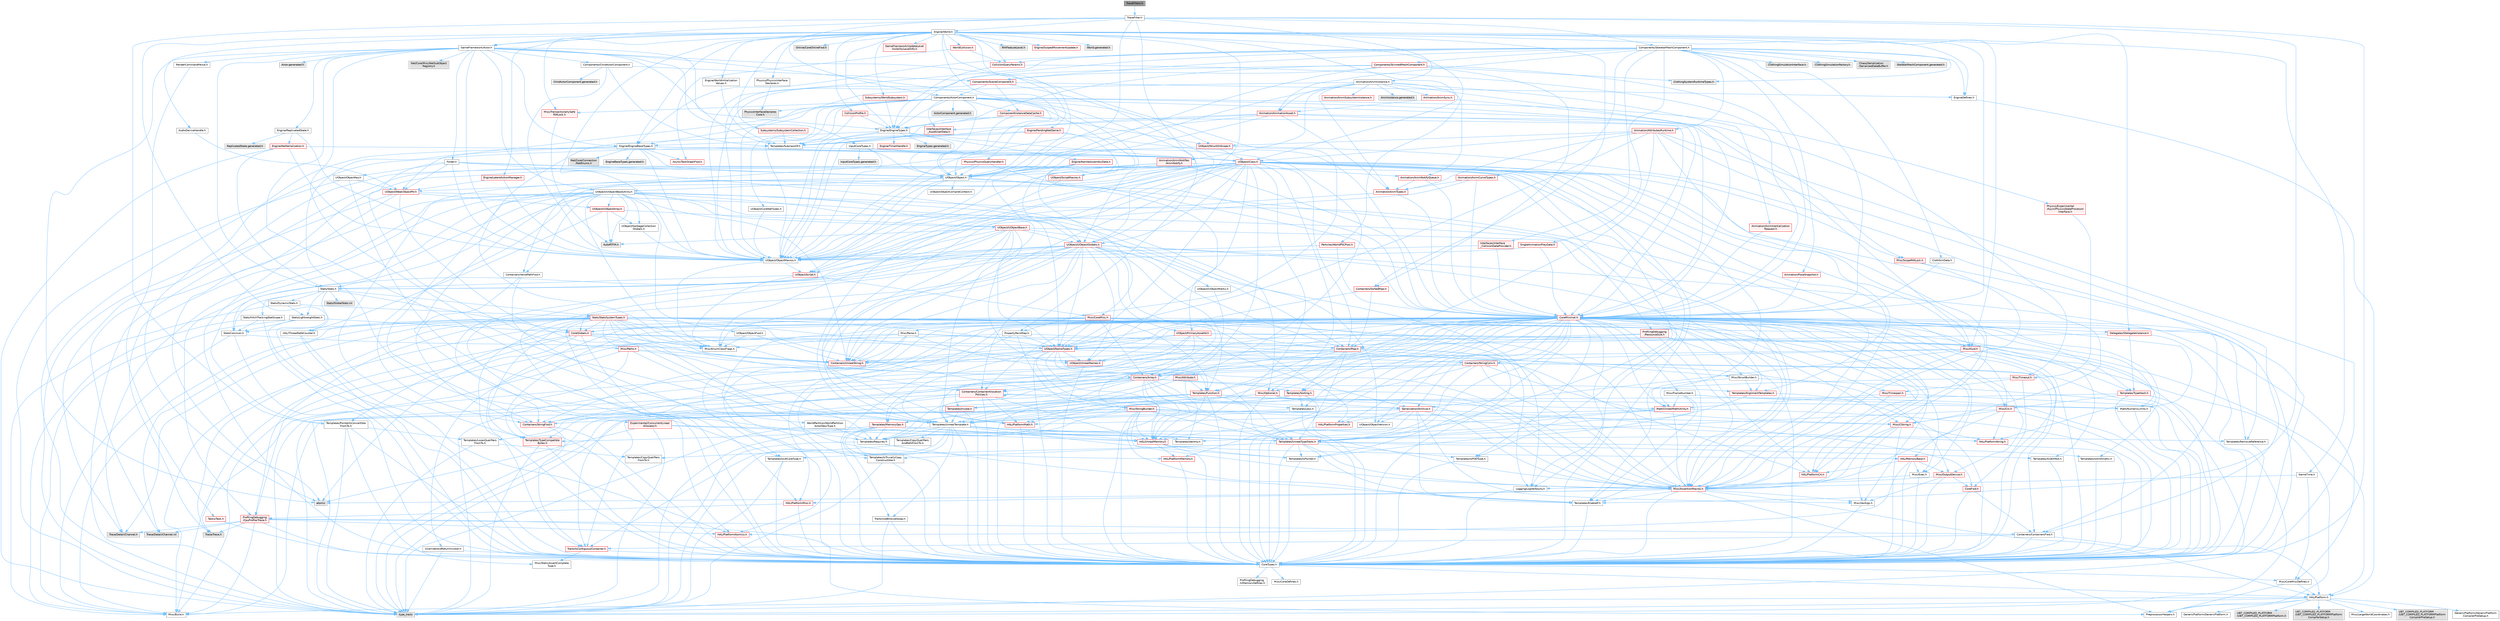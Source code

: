 digraph "TraceFilters.h"
{
 // INTERACTIVE_SVG=YES
 // LATEX_PDF_SIZE
  bgcolor="transparent";
  edge [fontname=Helvetica,fontsize=10,labelfontname=Helvetica,labelfontsize=10];
  node [fontname=Helvetica,fontsize=10,shape=box,height=0.2,width=0.4];
  Node1 [id="Node000001",label="TraceFilters.h",height=0.2,width=0.4,color="gray40", fillcolor="grey60", style="filled", fontcolor="black",tooltip=" "];
  Node1 -> Node2 [id="edge1_Node000001_Node000002",color="steelblue1",style="solid",tooltip=" "];
  Node2 [id="Node000002",label="TraceFilter.h",height=0.2,width=0.4,color="grey40", fillcolor="white", style="filled",URL="$de/dc1/TraceFilter_8h.html",tooltip=" "];
  Node2 -> Node3 [id="edge2_Node000002_Node000003",color="steelblue1",style="solid",tooltip=" "];
  Node3 [id="Node000003",label="CoreTypes.h",height=0.2,width=0.4,color="grey40", fillcolor="white", style="filled",URL="$dc/dec/CoreTypes_8h.html",tooltip=" "];
  Node3 -> Node4 [id="edge3_Node000003_Node000004",color="steelblue1",style="solid",tooltip=" "];
  Node4 [id="Node000004",label="HAL/Platform.h",height=0.2,width=0.4,color="grey40", fillcolor="white", style="filled",URL="$d9/dd0/Platform_8h.html",tooltip=" "];
  Node4 -> Node5 [id="edge4_Node000004_Node000005",color="steelblue1",style="solid",tooltip=" "];
  Node5 [id="Node000005",label="Misc/Build.h",height=0.2,width=0.4,color="grey40", fillcolor="white", style="filled",URL="$d3/dbb/Build_8h.html",tooltip=" "];
  Node4 -> Node6 [id="edge5_Node000004_Node000006",color="steelblue1",style="solid",tooltip=" "];
  Node6 [id="Node000006",label="Misc/LargeWorldCoordinates.h",height=0.2,width=0.4,color="grey40", fillcolor="white", style="filled",URL="$d2/dcb/LargeWorldCoordinates_8h.html",tooltip=" "];
  Node4 -> Node7 [id="edge6_Node000004_Node000007",color="steelblue1",style="solid",tooltip=" "];
  Node7 [id="Node000007",label="type_traits",height=0.2,width=0.4,color="grey60", fillcolor="#E0E0E0", style="filled",tooltip=" "];
  Node4 -> Node8 [id="edge7_Node000004_Node000008",color="steelblue1",style="solid",tooltip=" "];
  Node8 [id="Node000008",label="PreprocessorHelpers.h",height=0.2,width=0.4,color="grey40", fillcolor="white", style="filled",URL="$db/ddb/PreprocessorHelpers_8h.html",tooltip=" "];
  Node4 -> Node9 [id="edge8_Node000004_Node000009",color="steelblue1",style="solid",tooltip=" "];
  Node9 [id="Node000009",label="UBT_COMPILED_PLATFORM\l/UBT_COMPILED_PLATFORMPlatform\lCompilerPreSetup.h",height=0.2,width=0.4,color="grey60", fillcolor="#E0E0E0", style="filled",tooltip=" "];
  Node4 -> Node10 [id="edge9_Node000004_Node000010",color="steelblue1",style="solid",tooltip=" "];
  Node10 [id="Node000010",label="GenericPlatform/GenericPlatform\lCompilerPreSetup.h",height=0.2,width=0.4,color="grey40", fillcolor="white", style="filled",URL="$d9/dc8/GenericPlatformCompilerPreSetup_8h.html",tooltip=" "];
  Node4 -> Node11 [id="edge10_Node000004_Node000011",color="steelblue1",style="solid",tooltip=" "];
  Node11 [id="Node000011",label="GenericPlatform/GenericPlatform.h",height=0.2,width=0.4,color="grey40", fillcolor="white", style="filled",URL="$d6/d84/GenericPlatform_8h.html",tooltip=" "];
  Node4 -> Node12 [id="edge11_Node000004_Node000012",color="steelblue1",style="solid",tooltip=" "];
  Node12 [id="Node000012",label="UBT_COMPILED_PLATFORM\l/UBT_COMPILED_PLATFORMPlatform.h",height=0.2,width=0.4,color="grey60", fillcolor="#E0E0E0", style="filled",tooltip=" "];
  Node4 -> Node13 [id="edge12_Node000004_Node000013",color="steelblue1",style="solid",tooltip=" "];
  Node13 [id="Node000013",label="UBT_COMPILED_PLATFORM\l/UBT_COMPILED_PLATFORMPlatform\lCompilerSetup.h",height=0.2,width=0.4,color="grey60", fillcolor="#E0E0E0", style="filled",tooltip=" "];
  Node3 -> Node14 [id="edge13_Node000003_Node000014",color="steelblue1",style="solid",tooltip=" "];
  Node14 [id="Node000014",label="ProfilingDebugging\l/UMemoryDefines.h",height=0.2,width=0.4,color="grey40", fillcolor="white", style="filled",URL="$d2/da2/UMemoryDefines_8h.html",tooltip=" "];
  Node3 -> Node15 [id="edge14_Node000003_Node000015",color="steelblue1",style="solid",tooltip=" "];
  Node15 [id="Node000015",label="Misc/CoreMiscDefines.h",height=0.2,width=0.4,color="grey40", fillcolor="white", style="filled",URL="$da/d38/CoreMiscDefines_8h.html",tooltip=" "];
  Node15 -> Node4 [id="edge15_Node000015_Node000004",color="steelblue1",style="solid",tooltip=" "];
  Node15 -> Node8 [id="edge16_Node000015_Node000008",color="steelblue1",style="solid",tooltip=" "];
  Node3 -> Node16 [id="edge17_Node000003_Node000016",color="steelblue1",style="solid",tooltip=" "];
  Node16 [id="Node000016",label="Misc/CoreDefines.h",height=0.2,width=0.4,color="grey40", fillcolor="white", style="filled",URL="$d3/dd2/CoreDefines_8h.html",tooltip=" "];
  Node2 -> Node17 [id="edge18_Node000002_Node000017",color="steelblue1",style="solid",tooltip=" "];
  Node17 [id="Node000017",label="Templates/EnableIf.h",height=0.2,width=0.4,color="grey40", fillcolor="white", style="filled",URL="$d7/d60/EnableIf_8h.html",tooltip=" "];
  Node17 -> Node3 [id="edge19_Node000017_Node000003",color="steelblue1",style="solid",tooltip=" "];
  Node2 -> Node18 [id="edge20_Node000002_Node000018",color="steelblue1",style="solid",tooltip=" "];
  Node18 [id="Node000018",label="Templates/PointerIsConvertible\lFromTo.h",height=0.2,width=0.4,color="grey40", fillcolor="white", style="filled",URL="$d6/d65/PointerIsConvertibleFromTo_8h.html",tooltip=" "];
  Node18 -> Node3 [id="edge21_Node000018_Node000003",color="steelblue1",style="solid",tooltip=" "];
  Node18 -> Node19 [id="edge22_Node000018_Node000019",color="steelblue1",style="solid",tooltip=" "];
  Node19 [id="Node000019",label="Misc/StaticAssertComplete\lType.h",height=0.2,width=0.4,color="grey40", fillcolor="white", style="filled",URL="$d5/d4e/StaticAssertCompleteType_8h.html",tooltip=" "];
  Node18 -> Node20 [id="edge23_Node000018_Node000020",color="steelblue1",style="solid",tooltip=" "];
  Node20 [id="Node000020",label="Templates/LosesQualifiers\lFromTo.h",height=0.2,width=0.4,color="grey40", fillcolor="white", style="filled",URL="$d2/db3/LosesQualifiersFromTo_8h.html",tooltip=" "];
  Node20 -> Node21 [id="edge24_Node000020_Node000021",color="steelblue1",style="solid",tooltip=" "];
  Node21 [id="Node000021",label="Templates/CopyQualifiers\lFromTo.h",height=0.2,width=0.4,color="grey40", fillcolor="white", style="filled",URL="$d5/db4/CopyQualifiersFromTo_8h.html",tooltip=" "];
  Node20 -> Node7 [id="edge25_Node000020_Node000007",color="steelblue1",style="solid",tooltip=" "];
  Node18 -> Node7 [id="edge26_Node000018_Node000007",color="steelblue1",style="solid",tooltip=" "];
  Node2 -> Node22 [id="edge27_Node000002_Node000022",color="steelblue1",style="solid",tooltip=" "];
  Node22 [id="Node000022",label="GameFramework/Actor.h",height=0.2,width=0.4,color="grey40", fillcolor="white", style="filled",URL="$d0/d43/Actor_8h.html",tooltip=" "];
  Node22 -> Node23 [id="edge28_Node000022_Node000023",color="steelblue1",style="solid",tooltip=" "];
  Node23 [id="Node000023",label="Stats/Stats.h",height=0.2,width=0.4,color="grey40", fillcolor="white", style="filled",URL="$dc/d09/Stats_8h.html",tooltip=" "];
  Node23 -> Node24 [id="edge29_Node000023_Node000024",color="steelblue1",style="solid",tooltip=" "];
  Node24 [id="Node000024",label="CoreGlobals.h",height=0.2,width=0.4,color="red", fillcolor="#FFF0F0", style="filled",URL="$d5/d8c/CoreGlobals_8h.html",tooltip=" "];
  Node24 -> Node25 [id="edge30_Node000024_Node000025",color="steelblue1",style="solid",tooltip=" "];
  Node25 [id="Node000025",label="Containers/UnrealString.h",height=0.2,width=0.4,color="red", fillcolor="#FFF0F0", style="filled",URL="$d5/dba/UnrealString_8h.html",tooltip=" "];
  Node24 -> Node3 [id="edge31_Node000024_Node000003",color="steelblue1",style="solid",tooltip=" "];
  Node24 -> Node5 [id="edge32_Node000024_Node000005",color="steelblue1",style="solid",tooltip=" "];
  Node24 -> Node60 [id="edge33_Node000024_Node000060",color="steelblue1",style="solid",tooltip=" "];
  Node60 [id="Node000060",label="Misc/EnumClassFlags.h",height=0.2,width=0.4,color="grey40", fillcolor="white", style="filled",URL="$d8/de7/EnumClassFlags_8h.html",tooltip=" "];
  Node24 -> Node91 [id="edge34_Node000024_Node000091",color="steelblue1",style="solid",tooltip=" "];
  Node91 [id="Node000091",label="Misc/OutputDevice.h",height=0.2,width=0.4,color="red", fillcolor="#FFF0F0", style="filled",URL="$d7/d32/OutputDevice_8h.html",tooltip=" "];
  Node91 -> Node44 [id="edge35_Node000091_Node000044",color="steelblue1",style="solid",tooltip=" "];
  Node44 [id="Node000044",label="CoreFwd.h",height=0.2,width=0.4,color="red", fillcolor="#FFF0F0", style="filled",URL="$d1/d1e/CoreFwd_8h.html",tooltip=" "];
  Node44 -> Node3 [id="edge36_Node000044_Node000003",color="steelblue1",style="solid",tooltip=" "];
  Node44 -> Node29 [id="edge37_Node000044_Node000029",color="steelblue1",style="solid",tooltip=" "];
  Node29 [id="Node000029",label="Containers/ContainersFwd.h",height=0.2,width=0.4,color="grey40", fillcolor="white", style="filled",URL="$d4/d0a/ContainersFwd_8h.html",tooltip=" "];
  Node29 -> Node4 [id="edge38_Node000029_Node000004",color="steelblue1",style="solid",tooltip=" "];
  Node29 -> Node3 [id="edge39_Node000029_Node000003",color="steelblue1",style="solid",tooltip=" "];
  Node29 -> Node30 [id="edge40_Node000029_Node000030",color="steelblue1",style="solid",tooltip=" "];
  Node30 [id="Node000030",label="Traits/IsContiguousContainer.h",height=0.2,width=0.4,color="red", fillcolor="#FFF0F0", style="filled",URL="$d5/d3c/IsContiguousContainer_8h.html",tooltip=" "];
  Node30 -> Node3 [id="edge41_Node000030_Node000003",color="steelblue1",style="solid",tooltip=" "];
  Node30 -> Node19 [id="edge42_Node000030_Node000019",color="steelblue1",style="solid",tooltip=" "];
  Node91 -> Node3 [id="edge43_Node000091_Node000003",color="steelblue1",style="solid",tooltip=" "];
  Node91 -> Node37 [id="edge44_Node000091_Node000037",color="steelblue1",style="solid",tooltip=" "];
  Node37 [id="Node000037",label="Logging/LogVerbosity.h",height=0.2,width=0.4,color="grey40", fillcolor="white", style="filled",URL="$d2/d8f/LogVerbosity_8h.html",tooltip=" "];
  Node37 -> Node3 [id="edge45_Node000037_Node000003",color="steelblue1",style="solid",tooltip=" "];
  Node91 -> Node77 [id="edge46_Node000091_Node000077",color="steelblue1",style="solid",tooltip=" "];
  Node77 [id="Node000077",label="Misc/VarArgs.h",height=0.2,width=0.4,color="grey40", fillcolor="white", style="filled",URL="$d5/d6f/VarArgs_8h.html",tooltip=" "];
  Node77 -> Node3 [id="edge47_Node000077_Node000003",color="steelblue1",style="solid",tooltip=" "];
  Node24 -> Node64 [id="edge48_Node000024_Node000064",color="steelblue1",style="solid",tooltip=" "];
  Node64 [id="Node000064",label="ProfilingDebugging\l/CpuProfilerTrace.h",height=0.2,width=0.4,color="red", fillcolor="#FFF0F0", style="filled",URL="$da/dcb/CpuProfilerTrace_8h.html",tooltip=" "];
  Node64 -> Node3 [id="edge49_Node000064_Node000003",color="steelblue1",style="solid",tooltip=" "];
  Node64 -> Node29 [id="edge50_Node000064_Node000029",color="steelblue1",style="solid",tooltip=" "];
  Node64 -> Node65 [id="edge51_Node000064_Node000065",color="steelblue1",style="solid",tooltip=" "];
  Node65 [id="Node000065",label="HAL/PlatformAtomics.h",height=0.2,width=0.4,color="red", fillcolor="#FFF0F0", style="filled",URL="$d3/d36/PlatformAtomics_8h.html",tooltip=" "];
  Node65 -> Node3 [id="edge52_Node000065_Node000003",color="steelblue1",style="solid",tooltip=" "];
  Node64 -> Node8 [id="edge53_Node000064_Node000008",color="steelblue1",style="solid",tooltip=" "];
  Node64 -> Node5 [id="edge54_Node000064_Node000005",color="steelblue1",style="solid",tooltip=" "];
  Node64 -> Node69 [id="edge55_Node000064_Node000069",color="steelblue1",style="solid",tooltip=" "];
  Node69 [id="Node000069",label="Trace/Detail/Channel.h",height=0.2,width=0.4,color="grey60", fillcolor="#E0E0E0", style="filled",tooltip=" "];
  Node64 -> Node70 [id="edge56_Node000064_Node000070",color="steelblue1",style="solid",tooltip=" "];
  Node70 [id="Node000070",label="Trace/Detail/Channel.inl",height=0.2,width=0.4,color="grey60", fillcolor="#E0E0E0", style="filled",tooltip=" "];
  Node64 -> Node71 [id="edge57_Node000064_Node000071",color="steelblue1",style="solid",tooltip=" "];
  Node71 [id="Node000071",label="Trace/Trace.h",height=0.2,width=0.4,color="grey60", fillcolor="#E0E0E0", style="filled",tooltip=" "];
  Node24 -> Node38 [id="edge58_Node000024_Node000038",color="steelblue1",style="solid",tooltip=" "];
  Node38 [id="Node000038",label="UObject/NameTypes.h",height=0.2,width=0.4,color="red", fillcolor="#FFF0F0", style="filled",URL="$d6/d35/NameTypes_8h.html",tooltip=" "];
  Node38 -> Node3 [id="edge59_Node000038_Node000003",color="steelblue1",style="solid",tooltip=" "];
  Node38 -> Node39 [id="edge60_Node000038_Node000039",color="steelblue1",style="solid",tooltip=" "];
  Node39 [id="Node000039",label="Misc/AssertionMacros.h",height=0.2,width=0.4,color="red", fillcolor="#FFF0F0", style="filled",URL="$d0/dfa/AssertionMacros_8h.html",tooltip=" "];
  Node39 -> Node3 [id="edge61_Node000039_Node000003",color="steelblue1",style="solid",tooltip=" "];
  Node39 -> Node4 [id="edge62_Node000039_Node000004",color="steelblue1",style="solid",tooltip=" "];
  Node39 -> Node40 [id="edge63_Node000039_Node000040",color="steelblue1",style="solid",tooltip=" "];
  Node40 [id="Node000040",label="HAL/PlatformMisc.h",height=0.2,width=0.4,color="red", fillcolor="#FFF0F0", style="filled",URL="$d0/df5/PlatformMisc_8h.html",tooltip=" "];
  Node40 -> Node3 [id="edge64_Node000040_Node000003",color="steelblue1",style="solid",tooltip=" "];
  Node40 -> Node64 [id="edge65_Node000040_Node000064",color="steelblue1",style="solid",tooltip=" "];
  Node39 -> Node8 [id="edge66_Node000039_Node000008",color="steelblue1",style="solid",tooltip=" "];
  Node39 -> Node17 [id="edge67_Node000039_Node000017",color="steelblue1",style="solid",tooltip=" "];
  Node39 -> Node77 [id="edge68_Node000039_Node000077",color="steelblue1",style="solid",tooltip=" "];
  Node39 -> Node84 [id="edge69_Node000039_Node000084",color="steelblue1",style="solid",tooltip=" "];
  Node84 [id="Node000084",label="atomic",height=0.2,width=0.4,color="grey60", fillcolor="#E0E0E0", style="filled",tooltip=" "];
  Node38 -> Node85 [id="edge70_Node000038_Node000085",color="steelblue1",style="solid",tooltip=" "];
  Node85 [id="Node000085",label="HAL/UnrealMemory.h",height=0.2,width=0.4,color="red", fillcolor="#FFF0F0", style="filled",URL="$d9/d96/UnrealMemory_8h.html",tooltip=" "];
  Node85 -> Node3 [id="edge71_Node000085_Node000003",color="steelblue1",style="solid",tooltip=" "];
  Node85 -> Node89 [id="edge72_Node000085_Node000089",color="steelblue1",style="solid",tooltip=" "];
  Node89 [id="Node000089",label="HAL/MemoryBase.h",height=0.2,width=0.4,color="red", fillcolor="#FFF0F0", style="filled",URL="$d6/d9f/MemoryBase_8h.html",tooltip=" "];
  Node89 -> Node3 [id="edge73_Node000089_Node000003",color="steelblue1",style="solid",tooltip=" "];
  Node89 -> Node65 [id="edge74_Node000089_Node000065",color="steelblue1",style="solid",tooltip=" "];
  Node89 -> Node48 [id="edge75_Node000089_Node000048",color="steelblue1",style="solid",tooltip=" "];
  Node48 [id="Node000048",label="HAL/PlatformCrt.h",height=0.2,width=0.4,color="red", fillcolor="#FFF0F0", style="filled",URL="$d8/d75/PlatformCrt_8h.html",tooltip=" "];
  Node89 -> Node90 [id="edge76_Node000089_Node000090",color="steelblue1",style="solid",tooltip=" "];
  Node90 [id="Node000090",label="Misc/Exec.h",height=0.2,width=0.4,color="grey40", fillcolor="white", style="filled",URL="$de/ddb/Exec_8h.html",tooltip=" "];
  Node90 -> Node3 [id="edge77_Node000090_Node000003",color="steelblue1",style="solid",tooltip=" "];
  Node90 -> Node39 [id="edge78_Node000090_Node000039",color="steelblue1",style="solid",tooltip=" "];
  Node89 -> Node91 [id="edge79_Node000089_Node000091",color="steelblue1",style="solid",tooltip=" "];
  Node85 -> Node101 [id="edge80_Node000085_Node000101",color="steelblue1",style="solid",tooltip=" "];
  Node101 [id="Node000101",label="HAL/PlatformMemory.h",height=0.2,width=0.4,color="red", fillcolor="#FFF0F0", style="filled",URL="$de/d68/PlatformMemory_8h.html",tooltip=" "];
  Node101 -> Node3 [id="edge81_Node000101_Node000003",color="steelblue1",style="solid",tooltip=" "];
  Node85 -> Node104 [id="edge82_Node000085_Node000104",color="steelblue1",style="solid",tooltip=" "];
  Node104 [id="Node000104",label="Templates/IsPointer.h",height=0.2,width=0.4,color="grey40", fillcolor="white", style="filled",URL="$d7/d05/IsPointer_8h.html",tooltip=" "];
  Node104 -> Node3 [id="edge83_Node000104_Node000003",color="steelblue1",style="solid",tooltip=" "];
  Node38 -> Node105 [id="edge84_Node000038_Node000105",color="steelblue1",style="solid",tooltip=" "];
  Node105 [id="Node000105",label="Templates/UnrealTypeTraits.h",height=0.2,width=0.4,color="red", fillcolor="#FFF0F0", style="filled",URL="$d2/d2d/UnrealTypeTraits_8h.html",tooltip=" "];
  Node105 -> Node3 [id="edge85_Node000105_Node000003",color="steelblue1",style="solid",tooltip=" "];
  Node105 -> Node104 [id="edge86_Node000105_Node000104",color="steelblue1",style="solid",tooltip=" "];
  Node105 -> Node39 [id="edge87_Node000105_Node000039",color="steelblue1",style="solid",tooltip=" "];
  Node105 -> Node97 [id="edge88_Node000105_Node000097",color="steelblue1",style="solid",tooltip=" "];
  Node97 [id="Node000097",label="Templates/AndOrNot.h",height=0.2,width=0.4,color="grey40", fillcolor="white", style="filled",URL="$db/d0a/AndOrNot_8h.html",tooltip=" "];
  Node97 -> Node3 [id="edge89_Node000097_Node000003",color="steelblue1",style="solid",tooltip=" "];
  Node105 -> Node17 [id="edge90_Node000105_Node000017",color="steelblue1",style="solid",tooltip=" "];
  Node105 -> Node106 [id="edge91_Node000105_Node000106",color="steelblue1",style="solid",tooltip=" "];
  Node106 [id="Node000106",label="Templates/IsArithmetic.h",height=0.2,width=0.4,color="grey40", fillcolor="white", style="filled",URL="$d2/d5d/IsArithmetic_8h.html",tooltip=" "];
  Node106 -> Node3 [id="edge92_Node000106_Node000003",color="steelblue1",style="solid",tooltip=" "];
  Node105 -> Node108 [id="edge93_Node000105_Node000108",color="steelblue1",style="solid",tooltip=" "];
  Node108 [id="Node000108",label="Templates/IsPODType.h",height=0.2,width=0.4,color="grey40", fillcolor="white", style="filled",URL="$d7/db1/IsPODType_8h.html",tooltip=" "];
  Node108 -> Node3 [id="edge94_Node000108_Node000003",color="steelblue1",style="solid",tooltip=" "];
  Node105 -> Node109 [id="edge95_Node000105_Node000109",color="steelblue1",style="solid",tooltip=" "];
  Node109 [id="Node000109",label="Templates/IsUECoreType.h",height=0.2,width=0.4,color="grey40", fillcolor="white", style="filled",URL="$d1/db8/IsUECoreType_8h.html",tooltip=" "];
  Node109 -> Node3 [id="edge96_Node000109_Node000003",color="steelblue1",style="solid",tooltip=" "];
  Node109 -> Node7 [id="edge97_Node000109_Node000007",color="steelblue1",style="solid",tooltip=" "];
  Node105 -> Node98 [id="edge98_Node000105_Node000098",color="steelblue1",style="solid",tooltip=" "];
  Node98 [id="Node000098",label="Templates/IsTriviallyCopy\lConstructible.h",height=0.2,width=0.4,color="grey40", fillcolor="white", style="filled",URL="$d3/d78/IsTriviallyCopyConstructible_8h.html",tooltip=" "];
  Node98 -> Node3 [id="edge99_Node000098_Node000003",color="steelblue1",style="solid",tooltip=" "];
  Node98 -> Node7 [id="edge100_Node000098_Node000007",color="steelblue1",style="solid",tooltip=" "];
  Node38 -> Node110 [id="edge101_Node000038_Node000110",color="steelblue1",style="solid",tooltip=" "];
  Node110 [id="Node000110",label="Templates/UnrealTemplate.h",height=0.2,width=0.4,color="grey40", fillcolor="white", style="filled",URL="$d4/d24/UnrealTemplate_8h.html",tooltip=" "];
  Node110 -> Node3 [id="edge102_Node000110_Node000003",color="steelblue1",style="solid",tooltip=" "];
  Node110 -> Node104 [id="edge103_Node000110_Node000104",color="steelblue1",style="solid",tooltip=" "];
  Node110 -> Node85 [id="edge104_Node000110_Node000085",color="steelblue1",style="solid",tooltip=" "];
  Node110 -> Node111 [id="edge105_Node000110_Node000111",color="steelblue1",style="solid",tooltip=" "];
  Node111 [id="Node000111",label="Templates/CopyQualifiers\lAndRefsFromTo.h",height=0.2,width=0.4,color="grey40", fillcolor="white", style="filled",URL="$d3/db3/CopyQualifiersAndRefsFromTo_8h.html",tooltip=" "];
  Node111 -> Node21 [id="edge106_Node000111_Node000021",color="steelblue1",style="solid",tooltip=" "];
  Node110 -> Node105 [id="edge107_Node000110_Node000105",color="steelblue1",style="solid",tooltip=" "];
  Node110 -> Node112 [id="edge108_Node000110_Node000112",color="steelblue1",style="solid",tooltip=" "];
  Node112 [id="Node000112",label="Templates/RemoveReference.h",height=0.2,width=0.4,color="grey40", fillcolor="white", style="filled",URL="$da/dbe/RemoveReference_8h.html",tooltip=" "];
  Node112 -> Node3 [id="edge109_Node000112_Node000003",color="steelblue1",style="solid",tooltip=" "];
  Node110 -> Node79 [id="edge110_Node000110_Node000079",color="steelblue1",style="solid",tooltip=" "];
  Node79 [id="Node000079",label="Templates/Requires.h",height=0.2,width=0.4,color="grey40", fillcolor="white", style="filled",URL="$dc/d96/Requires_8h.html",tooltip=" "];
  Node79 -> Node17 [id="edge111_Node000079_Node000017",color="steelblue1",style="solid",tooltip=" "];
  Node79 -> Node7 [id="edge112_Node000079_Node000007",color="steelblue1",style="solid",tooltip=" "];
  Node110 -> Node113 [id="edge113_Node000110_Node000113",color="steelblue1",style="solid",tooltip=" "];
  Node113 [id="Node000113",label="Templates/TypeCompatible\lBytes.h",height=0.2,width=0.4,color="red", fillcolor="#FFF0F0", style="filled",URL="$df/d0a/TypeCompatibleBytes_8h.html",tooltip=" "];
  Node113 -> Node3 [id="edge114_Node000113_Node000003",color="steelblue1",style="solid",tooltip=" "];
  Node113 -> Node7 [id="edge115_Node000113_Node000007",color="steelblue1",style="solid",tooltip=" "];
  Node110 -> Node80 [id="edge116_Node000110_Node000080",color="steelblue1",style="solid",tooltip=" "];
  Node80 [id="Node000080",label="Templates/Identity.h",height=0.2,width=0.4,color="grey40", fillcolor="white", style="filled",URL="$d0/dd5/Identity_8h.html",tooltip=" "];
  Node110 -> Node30 [id="edge117_Node000110_Node000030",color="steelblue1",style="solid",tooltip=" "];
  Node110 -> Node114 [id="edge118_Node000110_Node000114",color="steelblue1",style="solid",tooltip=" "];
  Node114 [id="Node000114",label="Traits/UseBitwiseSwap.h",height=0.2,width=0.4,color="grey40", fillcolor="white", style="filled",URL="$db/df3/UseBitwiseSwap_8h.html",tooltip=" "];
  Node114 -> Node3 [id="edge119_Node000114_Node000003",color="steelblue1",style="solid",tooltip=" "];
  Node114 -> Node7 [id="edge120_Node000114_Node000007",color="steelblue1",style="solid",tooltip=" "];
  Node110 -> Node7 [id="edge121_Node000110_Node000007",color="steelblue1",style="solid",tooltip=" "];
  Node38 -> Node25 [id="edge122_Node000038_Node000025",color="steelblue1",style="solid",tooltip=" "];
  Node38 -> Node118 [id="edge123_Node000038_Node000118",color="steelblue1",style="solid",tooltip=" "];
  Node118 [id="Node000118",label="Containers/StringConv.h",height=0.2,width=0.4,color="red", fillcolor="#FFF0F0", style="filled",URL="$d3/ddf/StringConv_8h.html",tooltip=" "];
  Node118 -> Node3 [id="edge124_Node000118_Node000003",color="steelblue1",style="solid",tooltip=" "];
  Node118 -> Node39 [id="edge125_Node000118_Node000039",color="steelblue1",style="solid",tooltip=" "];
  Node118 -> Node119 [id="edge126_Node000118_Node000119",color="steelblue1",style="solid",tooltip=" "];
  Node119 [id="Node000119",label="Containers/ContainerAllocation\lPolicies.h",height=0.2,width=0.4,color="red", fillcolor="#FFF0F0", style="filled",URL="$d7/dff/ContainerAllocationPolicies_8h.html",tooltip=" "];
  Node119 -> Node3 [id="edge127_Node000119_Node000003",color="steelblue1",style="solid",tooltip=" "];
  Node119 -> Node119 [id="edge128_Node000119_Node000119",color="steelblue1",style="solid",tooltip=" "];
  Node119 -> Node121 [id="edge129_Node000119_Node000121",color="steelblue1",style="solid",tooltip=" "];
  Node121 [id="Node000121",label="HAL/PlatformMath.h",height=0.2,width=0.4,color="red", fillcolor="#FFF0F0", style="filled",URL="$dc/d53/PlatformMath_8h.html",tooltip=" "];
  Node121 -> Node3 [id="edge130_Node000121_Node000003",color="steelblue1",style="solid",tooltip=" "];
  Node119 -> Node85 [id="edge131_Node000119_Node000085",color="steelblue1",style="solid",tooltip=" "];
  Node119 -> Node58 [id="edge132_Node000119_Node000058",color="steelblue1",style="solid",tooltip=" "];
  Node58 [id="Node000058",label="Math/NumericLimits.h",height=0.2,width=0.4,color="grey40", fillcolor="white", style="filled",URL="$df/d1b/NumericLimits_8h.html",tooltip=" "];
  Node58 -> Node3 [id="edge133_Node000058_Node000003",color="steelblue1",style="solid",tooltip=" "];
  Node119 -> Node39 [id="edge134_Node000119_Node000039",color="steelblue1",style="solid",tooltip=" "];
  Node119 -> Node130 [id="edge135_Node000119_Node000130",color="steelblue1",style="solid",tooltip=" "];
  Node130 [id="Node000130",label="Templates/MemoryOps.h",height=0.2,width=0.4,color="red", fillcolor="#FFF0F0", style="filled",URL="$db/dea/MemoryOps_8h.html",tooltip=" "];
  Node130 -> Node3 [id="edge136_Node000130_Node000003",color="steelblue1",style="solid",tooltip=" "];
  Node130 -> Node85 [id="edge137_Node000130_Node000085",color="steelblue1",style="solid",tooltip=" "];
  Node130 -> Node98 [id="edge138_Node000130_Node000098",color="steelblue1",style="solid",tooltip=" "];
  Node130 -> Node79 [id="edge139_Node000130_Node000079",color="steelblue1",style="solid",tooltip=" "];
  Node130 -> Node105 [id="edge140_Node000130_Node000105",color="steelblue1",style="solid",tooltip=" "];
  Node130 -> Node114 [id="edge141_Node000130_Node000114",color="steelblue1",style="solid",tooltip=" "];
  Node130 -> Node7 [id="edge142_Node000130_Node000007",color="steelblue1",style="solid",tooltip=" "];
  Node119 -> Node113 [id="edge143_Node000119_Node000113",color="steelblue1",style="solid",tooltip=" "];
  Node119 -> Node7 [id="edge144_Node000119_Node000007",color="steelblue1",style="solid",tooltip=" "];
  Node118 -> Node131 [id="edge145_Node000118_Node000131",color="steelblue1",style="solid",tooltip=" "];
  Node131 [id="Node000131",label="Containers/Array.h",height=0.2,width=0.4,color="red", fillcolor="#FFF0F0", style="filled",URL="$df/dd0/Array_8h.html",tooltip=" "];
  Node131 -> Node3 [id="edge146_Node000131_Node000003",color="steelblue1",style="solid",tooltip=" "];
  Node131 -> Node39 [id="edge147_Node000131_Node000039",color="steelblue1",style="solid",tooltip=" "];
  Node131 -> Node85 [id="edge148_Node000131_Node000085",color="steelblue1",style="solid",tooltip=" "];
  Node131 -> Node105 [id="edge149_Node000131_Node000105",color="steelblue1",style="solid",tooltip=" "];
  Node131 -> Node110 [id="edge150_Node000131_Node000110",color="steelblue1",style="solid",tooltip=" "];
  Node131 -> Node119 [id="edge151_Node000131_Node000119",color="steelblue1",style="solid",tooltip=" "];
  Node131 -> Node138 [id="edge152_Node000131_Node000138",color="steelblue1",style="solid",tooltip=" "];
  Node138 [id="Node000138",label="Serialization/Archive.h",height=0.2,width=0.4,color="red", fillcolor="#FFF0F0", style="filled",URL="$d7/d3b/Archive_8h.html",tooltip=" "];
  Node138 -> Node44 [id="edge153_Node000138_Node000044",color="steelblue1",style="solid",tooltip=" "];
  Node138 -> Node3 [id="edge154_Node000138_Node000003",color="steelblue1",style="solid",tooltip=" "];
  Node138 -> Node139 [id="edge155_Node000138_Node000139",color="steelblue1",style="solid",tooltip=" "];
  Node139 [id="Node000139",label="HAL/PlatformProperties.h",height=0.2,width=0.4,color="red", fillcolor="#FFF0F0", style="filled",URL="$d9/db0/PlatformProperties_8h.html",tooltip=" "];
  Node139 -> Node3 [id="edge156_Node000139_Node000003",color="steelblue1",style="solid",tooltip=" "];
  Node138 -> Node39 [id="edge157_Node000138_Node000039",color="steelblue1",style="solid",tooltip=" "];
  Node138 -> Node5 [id="edge158_Node000138_Node000005",color="steelblue1",style="solid",tooltip=" "];
  Node138 -> Node77 [id="edge159_Node000138_Node000077",color="steelblue1",style="solid",tooltip=" "];
  Node138 -> Node17 [id="edge160_Node000138_Node000017",color="steelblue1",style="solid",tooltip=" "];
  Node138 -> Node110 [id="edge161_Node000138_Node000110",color="steelblue1",style="solid",tooltip=" "];
  Node138 -> Node147 [id="edge162_Node000138_Node000147",color="steelblue1",style="solid",tooltip=" "];
  Node147 [id="Node000147",label="UObject/ObjectVersion.h",height=0.2,width=0.4,color="grey40", fillcolor="white", style="filled",URL="$da/d63/ObjectVersion_8h.html",tooltip=" "];
  Node147 -> Node3 [id="edge163_Node000147_Node000003",color="steelblue1",style="solid",tooltip=" "];
  Node131 -> Node164 [id="edge164_Node000131_Node000164",color="steelblue1",style="solid",tooltip=" "];
  Node164 [id="Node000164",label="Templates/Invoke.h",height=0.2,width=0.4,color="red", fillcolor="#FFF0F0", style="filled",URL="$d7/deb/Invoke_8h.html",tooltip=" "];
  Node164 -> Node3 [id="edge165_Node000164_Node000003",color="steelblue1",style="solid",tooltip=" "];
  Node164 -> Node110 [id="edge166_Node000164_Node000110",color="steelblue1",style="solid",tooltip=" "];
  Node164 -> Node7 [id="edge167_Node000164_Node000007",color="steelblue1",style="solid",tooltip=" "];
  Node131 -> Node169 [id="edge168_Node000131_Node000169",color="steelblue1",style="solid",tooltip=" "];
  Node169 [id="Node000169",label="Templates/Less.h",height=0.2,width=0.4,color="grey40", fillcolor="white", style="filled",URL="$de/dc8/Less_8h.html",tooltip=" "];
  Node169 -> Node3 [id="edge169_Node000169_Node000003",color="steelblue1",style="solid",tooltip=" "];
  Node169 -> Node110 [id="edge170_Node000169_Node000110",color="steelblue1",style="solid",tooltip=" "];
  Node131 -> Node20 [id="edge171_Node000131_Node000020",color="steelblue1",style="solid",tooltip=" "];
  Node131 -> Node79 [id="edge172_Node000131_Node000079",color="steelblue1",style="solid",tooltip=" "];
  Node131 -> Node176 [id="edge173_Node000131_Node000176",color="steelblue1",style="solid",tooltip=" "];
  Node176 [id="Node000176",label="Templates/Sorting.h",height=0.2,width=0.4,color="red", fillcolor="#FFF0F0", style="filled",URL="$d3/d9e/Sorting_8h.html",tooltip=" "];
  Node176 -> Node3 [id="edge174_Node000176_Node000003",color="steelblue1",style="solid",tooltip=" "];
  Node176 -> Node121 [id="edge175_Node000176_Node000121",color="steelblue1",style="solid",tooltip=" "];
  Node176 -> Node169 [id="edge176_Node000176_Node000169",color="steelblue1",style="solid",tooltip=" "];
  Node131 -> Node180 [id="edge177_Node000131_Node000180",color="steelblue1",style="solid",tooltip=" "];
  Node180 [id="Node000180",label="Templates/AlignmentTemplates.h",height=0.2,width=0.4,color="red", fillcolor="#FFF0F0", style="filled",URL="$dd/d32/AlignmentTemplates_8h.html",tooltip=" "];
  Node180 -> Node3 [id="edge178_Node000180_Node000003",color="steelblue1",style="solid",tooltip=" "];
  Node180 -> Node104 [id="edge179_Node000180_Node000104",color="steelblue1",style="solid",tooltip=" "];
  Node131 -> Node7 [id="edge180_Node000131_Node000007",color="steelblue1",style="solid",tooltip=" "];
  Node118 -> Node155 [id="edge181_Node000118_Node000155",color="steelblue1",style="solid",tooltip=" "];
  Node155 [id="Node000155",label="Misc/CString.h",height=0.2,width=0.4,color="red", fillcolor="#FFF0F0", style="filled",URL="$d2/d49/CString_8h.html",tooltip=" "];
  Node155 -> Node3 [id="edge182_Node000155_Node000003",color="steelblue1",style="solid",tooltip=" "];
  Node155 -> Node48 [id="edge183_Node000155_Node000048",color="steelblue1",style="solid",tooltip=" "];
  Node155 -> Node87 [id="edge184_Node000155_Node000087",color="steelblue1",style="solid",tooltip=" "];
  Node87 [id="Node000087",label="HAL/PlatformString.h",height=0.2,width=0.4,color="red", fillcolor="#FFF0F0", style="filled",URL="$db/db5/PlatformString_8h.html",tooltip=" "];
  Node87 -> Node3 [id="edge185_Node000087_Node000003",color="steelblue1",style="solid",tooltip=" "];
  Node155 -> Node39 [id="edge186_Node000155_Node000039",color="steelblue1",style="solid",tooltip=" "];
  Node155 -> Node77 [id="edge187_Node000155_Node000077",color="steelblue1",style="solid",tooltip=" "];
  Node118 -> Node110 [id="edge188_Node000118_Node000110",color="steelblue1",style="solid",tooltip=" "];
  Node118 -> Node105 [id="edge189_Node000118_Node000105",color="steelblue1",style="solid",tooltip=" "];
  Node118 -> Node30 [id="edge190_Node000118_Node000030",color="steelblue1",style="solid",tooltip=" "];
  Node118 -> Node7 [id="edge191_Node000118_Node000007",color="steelblue1",style="solid",tooltip=" "];
  Node38 -> Node42 [id="edge192_Node000038_Node000042",color="steelblue1",style="solid",tooltip=" "];
  Node42 [id="Node000042",label="Containers/StringFwd.h",height=0.2,width=0.4,color="red", fillcolor="#FFF0F0", style="filled",URL="$df/d37/StringFwd_8h.html",tooltip=" "];
  Node42 -> Node3 [id="edge193_Node000042_Node000003",color="steelblue1",style="solid",tooltip=" "];
  Node42 -> Node30 [id="edge194_Node000042_Node000030",color="steelblue1",style="solid",tooltip=" "];
  Node38 -> Node182 [id="edge195_Node000038_Node000182",color="steelblue1",style="solid",tooltip=" "];
  Node182 [id="Node000182",label="UObject/UnrealNames.h",height=0.2,width=0.4,color="red", fillcolor="#FFF0F0", style="filled",URL="$d8/db1/UnrealNames_8h.html",tooltip=" "];
  Node182 -> Node3 [id="edge196_Node000182_Node000003",color="steelblue1",style="solid",tooltip=" "];
  Node38 -> Node184 [id="edge197_Node000038_Node000184",color="steelblue1",style="solid",tooltip=" "];
  Node184 [id="Node000184",label="Misc/StringBuilder.h",height=0.2,width=0.4,color="red", fillcolor="#FFF0F0", style="filled",URL="$d4/d52/StringBuilder_8h.html",tooltip=" "];
  Node184 -> Node42 [id="edge198_Node000184_Node000042",color="steelblue1",style="solid",tooltip=" "];
  Node184 -> Node3 [id="edge199_Node000184_Node000003",color="steelblue1",style="solid",tooltip=" "];
  Node184 -> Node87 [id="edge200_Node000184_Node000087",color="steelblue1",style="solid",tooltip=" "];
  Node184 -> Node85 [id="edge201_Node000184_Node000085",color="steelblue1",style="solid",tooltip=" "];
  Node184 -> Node39 [id="edge202_Node000184_Node000039",color="steelblue1",style="solid",tooltip=" "];
  Node184 -> Node155 [id="edge203_Node000184_Node000155",color="steelblue1",style="solid",tooltip=" "];
  Node184 -> Node17 [id="edge204_Node000184_Node000017",color="steelblue1",style="solid",tooltip=" "];
  Node184 -> Node79 [id="edge205_Node000184_Node000079",color="steelblue1",style="solid",tooltip=" "];
  Node184 -> Node110 [id="edge206_Node000184_Node000110",color="steelblue1",style="solid",tooltip=" "];
  Node184 -> Node105 [id="edge207_Node000184_Node000105",color="steelblue1",style="solid",tooltip=" "];
  Node184 -> Node30 [id="edge208_Node000184_Node000030",color="steelblue1",style="solid",tooltip=" "];
  Node184 -> Node7 [id="edge209_Node000184_Node000007",color="steelblue1",style="solid",tooltip=" "];
  Node38 -> Node71 [id="edge210_Node000038_Node000071",color="steelblue1",style="solid",tooltip=" "];
  Node24 -> Node84 [id="edge211_Node000024_Node000084",color="steelblue1",style="solid",tooltip=" "];
  Node23 -> Node3 [id="edge212_Node000023_Node000003",color="steelblue1",style="solid",tooltip=" "];
  Node23 -> Node192 [id="edge213_Node000023_Node000192",color="steelblue1",style="solid",tooltip=" "];
  Node192 [id="Node000192",label="StatsCommon.h",height=0.2,width=0.4,color="grey40", fillcolor="white", style="filled",URL="$df/d16/StatsCommon_8h.html",tooltip=" "];
  Node192 -> Node3 [id="edge214_Node000192_Node000003",color="steelblue1",style="solid",tooltip=" "];
  Node192 -> Node5 [id="edge215_Node000192_Node000005",color="steelblue1",style="solid",tooltip=" "];
  Node192 -> Node60 [id="edge216_Node000192_Node000060",color="steelblue1",style="solid",tooltip=" "];
  Node23 -> Node193 [id="edge217_Node000023_Node000193",color="steelblue1",style="solid",tooltip=" "];
  Node193 [id="Node000193",label="Stats/DynamicStats.h",height=0.2,width=0.4,color="grey40", fillcolor="white", style="filled",URL="$dc/d24/DynamicStats_8h.html",tooltip=" "];
  Node193 -> Node5 [id="edge218_Node000193_Node000005",color="steelblue1",style="solid",tooltip=" "];
  Node193 -> Node194 [id="edge219_Node000193_Node000194",color="steelblue1",style="solid",tooltip=" "];
  Node194 [id="Node000194",label="Stats/LightweightStats.h",height=0.2,width=0.4,color="grey40", fillcolor="white", style="filled",URL="$d5/d66/LightweightStats_8h.html",tooltip=" "];
  Node194 -> Node3 [id="edge220_Node000194_Node000003",color="steelblue1",style="solid",tooltip=" "];
  Node194 -> Node24 [id="edge221_Node000194_Node000024",color="steelblue1",style="solid",tooltip=" "];
  Node194 -> Node5 [id="edge222_Node000194_Node000005",color="steelblue1",style="solid",tooltip=" "];
  Node194 -> Node192 [id="edge223_Node000194_Node000192",color="steelblue1",style="solid",tooltip=" "];
  Node193 -> Node195 [id="edge224_Node000193_Node000195",color="steelblue1",style="solid",tooltip=" "];
  Node195 [id="Node000195",label="Stats/StatsSystemTypes.h",height=0.2,width=0.4,color="red", fillcolor="#FFF0F0", style="filled",URL="$d1/d5a/StatsSystemTypes_8h.html",tooltip=" "];
  Node195 -> Node5 [id="edge225_Node000195_Node000005",color="steelblue1",style="solid",tooltip=" "];
  Node195 -> Node15 [id="edge226_Node000195_Node000015",color="steelblue1",style="solid",tooltip=" "];
  Node195 -> Node131 [id="edge227_Node000195_Node000131",color="steelblue1",style="solid",tooltip=" "];
  Node195 -> Node119 [id="edge228_Node000195_Node000119",color="steelblue1",style="solid",tooltip=" "];
  Node195 -> Node25 [id="edge229_Node000195_Node000025",color="steelblue1",style="solid",tooltip=" "];
  Node195 -> Node24 [id="edge230_Node000195_Node000024",color="steelblue1",style="solid",tooltip=" "];
  Node195 -> Node3 [id="edge231_Node000195_Node000003",color="steelblue1",style="solid",tooltip=" "];
  Node195 -> Node48 [id="edge232_Node000195_Node000048",color="steelblue1",style="solid",tooltip=" "];
  Node195 -> Node101 [id="edge233_Node000195_Node000101",color="steelblue1",style="solid",tooltip=" "];
  Node195 -> Node40 [id="edge234_Node000195_Node000040",color="steelblue1",style="solid",tooltip=" "];
  Node195 -> Node93 [id="edge235_Node000195_Node000093",color="steelblue1",style="solid",tooltip=" "];
  Node93 [id="Node000093",label="HAL/ThreadSafeCounter.h",height=0.2,width=0.4,color="grey40", fillcolor="white", style="filled",URL="$dc/dc9/ThreadSafeCounter_8h.html",tooltip=" "];
  Node93 -> Node3 [id="edge236_Node000093_Node000003",color="steelblue1",style="solid",tooltip=" "];
  Node93 -> Node65 [id="edge237_Node000093_Node000065",color="steelblue1",style="solid",tooltip=" "];
  Node195 -> Node85 [id="edge238_Node000195_Node000085",color="steelblue1",style="solid",tooltip=" "];
  Node195 -> Node58 [id="edge239_Node000195_Node000058",color="steelblue1",style="solid",tooltip=" "];
  Node195 -> Node39 [id="edge240_Node000195_Node000039",color="steelblue1",style="solid",tooltip=" "];
  Node195 -> Node155 [id="edge241_Node000195_Node000155",color="steelblue1",style="solid",tooltip=" "];
  Node195 -> Node60 [id="edge242_Node000195_Node000060",color="steelblue1",style="solid",tooltip=" "];
  Node195 -> Node64 [id="edge243_Node000195_Node000064",color="steelblue1",style="solid",tooltip=" "];
  Node195 -> Node192 [id="edge244_Node000195_Node000192",color="steelblue1",style="solid",tooltip=" "];
  Node195 -> Node113 [id="edge245_Node000195_Node000113",color="steelblue1",style="solid",tooltip=" "];
  Node195 -> Node110 [id="edge246_Node000195_Node000110",color="steelblue1",style="solid",tooltip=" "];
  Node195 -> Node69 [id="edge247_Node000195_Node000069",color="steelblue1",style="solid",tooltip=" "];
  Node195 -> Node70 [id="edge248_Node000195_Node000070",color="steelblue1",style="solid",tooltip=" "];
  Node195 -> Node71 [id="edge249_Node000195_Node000071",color="steelblue1",style="solid",tooltip=" "];
  Node195 -> Node38 [id="edge250_Node000195_Node000038",color="steelblue1",style="solid",tooltip=" "];
  Node195 -> Node182 [id="edge251_Node000195_Node000182",color="steelblue1",style="solid",tooltip=" "];
  Node23 -> Node268 [id="edge252_Node000023_Node000268",color="steelblue1",style="solid",tooltip=" "];
  Node268 [id="Node000268",label="Stats/HitchTrackingStatScope.h",height=0.2,width=0.4,color="grey40", fillcolor="white", style="filled",URL="$d2/d93/HitchTrackingStatScope_8h.html",tooltip=" "];
  Node268 -> Node3 [id="edge253_Node000268_Node000003",color="steelblue1",style="solid",tooltip=" "];
  Node268 -> Node5 [id="edge254_Node000268_Node000005",color="steelblue1",style="solid",tooltip=" "];
  Node268 -> Node192 [id="edge255_Node000268_Node000192",color="steelblue1",style="solid",tooltip=" "];
  Node23 -> Node194 [id="edge256_Node000023_Node000194",color="steelblue1",style="solid",tooltip=" "];
  Node23 -> Node195 [id="edge257_Node000023_Node000195",color="steelblue1",style="solid",tooltip=" "];
  Node23 -> Node269 [id="edge258_Node000023_Node000269",color="steelblue1",style="solid",tooltip=" "];
  Node269 [id="Node000269",label="Stats/GlobalStats.inl",height=0.2,width=0.4,color="grey60", fillcolor="#E0E0E0", style="filled",tooltip=" "];
  Node22 -> Node270 [id="edge259_Node000022_Node000270",color="steelblue1",style="solid",tooltip=" "];
  Node270 [id="Node000270",label="UObject/ObjectMacros.h",height=0.2,width=0.4,color="grey40", fillcolor="white", style="filled",URL="$d8/d8d/ObjectMacros_8h.html",tooltip=" "];
  Node270 -> Node60 [id="edge260_Node000270_Node000060",color="steelblue1",style="solid",tooltip=" "];
  Node270 -> Node271 [id="edge261_Node000270_Node000271",color="steelblue1",style="solid",tooltip=" "];
  Node271 [id="Node000271",label="UObject/Script.h",height=0.2,width=0.4,color="red", fillcolor="#FFF0F0", style="filled",URL="$de/dc6/Script_8h.html",tooltip=" "];
  Node271 -> Node23 [id="edge262_Node000271_Node000023",color="steelblue1",style="solid",tooltip=" "];
  Node271 -> Node60 [id="edge263_Node000271_Node000060",color="steelblue1",style="solid",tooltip=" "];
  Node271 -> Node274 [id="edge264_Node000271_Node000274",color="steelblue1",style="solid",tooltip=" "];
  Node274 [id="Node000274",label="Misc/CoreMisc.h",height=0.2,width=0.4,color="red", fillcolor="#FFF0F0", style="filled",URL="$d8/d97/CoreMisc_8h.html",tooltip=" "];
  Node274 -> Node131 [id="edge265_Node000274_Node000131",color="steelblue1",style="solid",tooltip=" "];
  Node274 -> Node119 [id="edge266_Node000274_Node000119",color="steelblue1",style="solid",tooltip=" "];
  Node274 -> Node206 [id="edge267_Node000274_Node000206",color="steelblue1",style="solid",tooltip=" "];
  Node206 [id="Node000206",label="Containers/Map.h",height=0.2,width=0.4,color="red", fillcolor="#FFF0F0", style="filled",URL="$df/d79/Map_8h.html",tooltip=" "];
  Node206 -> Node3 [id="edge268_Node000206_Node000003",color="steelblue1",style="solid",tooltip=" "];
  Node206 -> Node25 [id="edge269_Node000206_Node000025",color="steelblue1",style="solid",tooltip=" "];
  Node206 -> Node39 [id="edge270_Node000206_Node000039",color="steelblue1",style="solid",tooltip=" "];
  Node206 -> Node228 [id="edge271_Node000206_Node000228",color="steelblue1",style="solid",tooltip=" "];
  Node228 [id="Node000228",label="Misc/StructBuilder.h",height=0.2,width=0.4,color="grey40", fillcolor="white", style="filled",URL="$d9/db3/StructBuilder_8h.html",tooltip=" "];
  Node228 -> Node3 [id="edge272_Node000228_Node000003",color="steelblue1",style="solid",tooltip=" "];
  Node228 -> Node179 [id="edge273_Node000228_Node000179",color="steelblue1",style="solid",tooltip=" "];
  Node179 [id="Node000179",label="Math/UnrealMathUtility.h",height=0.2,width=0.4,color="red", fillcolor="#FFF0F0", style="filled",URL="$db/db8/UnrealMathUtility_8h.html",tooltip=" "];
  Node179 -> Node3 [id="edge274_Node000179_Node000003",color="steelblue1",style="solid",tooltip=" "];
  Node179 -> Node39 [id="edge275_Node000179_Node000039",color="steelblue1",style="solid",tooltip=" "];
  Node179 -> Node121 [id="edge276_Node000179_Node000121",color="steelblue1",style="solid",tooltip=" "];
  Node179 -> Node80 [id="edge277_Node000179_Node000080",color="steelblue1",style="solid",tooltip=" "];
  Node179 -> Node79 [id="edge278_Node000179_Node000079",color="steelblue1",style="solid",tooltip=" "];
  Node228 -> Node180 [id="edge279_Node000228_Node000180",color="steelblue1",style="solid",tooltip=" "];
  Node206 -> Node202 [id="edge280_Node000206_Node000202",color="steelblue1",style="solid",tooltip=" "];
  Node202 [id="Node000202",label="Templates/Function.h",height=0.2,width=0.4,color="red", fillcolor="#FFF0F0", style="filled",URL="$df/df5/Function_8h.html",tooltip=" "];
  Node202 -> Node3 [id="edge281_Node000202_Node000003",color="steelblue1",style="solid",tooltip=" "];
  Node202 -> Node39 [id="edge282_Node000202_Node000039",color="steelblue1",style="solid",tooltip=" "];
  Node202 -> Node85 [id="edge283_Node000202_Node000085",color="steelblue1",style="solid",tooltip=" "];
  Node202 -> Node105 [id="edge284_Node000202_Node000105",color="steelblue1",style="solid",tooltip=" "];
  Node202 -> Node164 [id="edge285_Node000202_Node000164",color="steelblue1",style="solid",tooltip=" "];
  Node202 -> Node110 [id="edge286_Node000202_Node000110",color="steelblue1",style="solid",tooltip=" "];
  Node202 -> Node79 [id="edge287_Node000202_Node000079",color="steelblue1",style="solid",tooltip=" "];
  Node202 -> Node179 [id="edge288_Node000202_Node000179",color="steelblue1",style="solid",tooltip=" "];
  Node202 -> Node7 [id="edge289_Node000202_Node000007",color="steelblue1",style="solid",tooltip=" "];
  Node206 -> Node176 [id="edge290_Node000206_Node000176",color="steelblue1",style="solid",tooltip=" "];
  Node206 -> Node110 [id="edge291_Node000206_Node000110",color="steelblue1",style="solid",tooltip=" "];
  Node206 -> Node105 [id="edge292_Node000206_Node000105",color="steelblue1",style="solid",tooltip=" "];
  Node206 -> Node7 [id="edge293_Node000206_Node000007",color="steelblue1",style="solid",tooltip=" "];
  Node274 -> Node25 [id="edge294_Node000274_Node000025",color="steelblue1",style="solid",tooltip=" "];
  Node274 -> Node24 [id="edge295_Node000274_Node000024",color="steelblue1",style="solid",tooltip=" "];
  Node274 -> Node3 [id="edge296_Node000274_Node000003",color="steelblue1",style="solid",tooltip=" "];
  Node274 -> Node139 [id="edge297_Node000274_Node000139",color="steelblue1",style="solid",tooltip=" "];
  Node274 -> Node37 [id="edge298_Node000274_Node000037",color="steelblue1",style="solid",tooltip=" "];
  Node274 -> Node5 [id="edge299_Node000274_Node000005",color="steelblue1",style="solid",tooltip=" "];
  Node274 -> Node90 [id="edge300_Node000274_Node000090",color="steelblue1",style="solid",tooltip=" "];
  Node274 -> Node202 [id="edge301_Node000274_Node000202",color="steelblue1",style="solid",tooltip=" "];
  Node274 -> Node38 [id="edge302_Node000274_Node000038",color="steelblue1",style="solid",tooltip=" "];
  Node22 -> Node278 [id="edge303_Node000022_Node000278",color="steelblue1",style="solid",tooltip=" "];
  Node278 [id="Node000278",label="UObject/UObjectBaseUtility.h",height=0.2,width=0.4,color="grey40", fillcolor="white", style="filled",URL="$d2/df9/UObjectBaseUtility_8h.html",tooltip=" "];
  Node278 -> Node42 [id="edge304_Node000278_Node000042",color="steelblue1",style="solid",tooltip=" "];
  Node278 -> Node25 [id="edge305_Node000278_Node000025",color="steelblue1",style="solid",tooltip=" "];
  Node278 -> Node279 [id="edge306_Node000278_Node000279",color="steelblue1",style="solid",tooltip=" "];
  Node279 [id="Node000279",label="Containers/VersePathFwd.h",height=0.2,width=0.4,color="grey40", fillcolor="white", style="filled",URL="$d0/d99/VersePathFwd_8h.html",tooltip=" "];
  Node279 -> Node3 [id="edge307_Node000279_Node000003",color="steelblue1",style="solid",tooltip=" "];
  Node279 -> Node42 [id="edge308_Node000279_Node000042",color="steelblue1",style="solid",tooltip=" "];
  Node278 -> Node121 [id="edge309_Node000278_Node000121",color="steelblue1",style="solid",tooltip=" "];
  Node278 -> Node39 [id="edge310_Node000278_Node000039",color="steelblue1",style="solid",tooltip=" "];
  Node278 -> Node60 [id="edge311_Node000278_Node000060",color="steelblue1",style="solid",tooltip=" "];
  Node278 -> Node64 [id="edge312_Node000278_Node000064",color="steelblue1",style="solid",tooltip=" "];
  Node278 -> Node23 [id="edge313_Node000278_Node000023",color="steelblue1",style="solid",tooltip=" "];
  Node278 -> Node192 [id="edge314_Node000278_Node000192",color="steelblue1",style="solid",tooltip=" "];
  Node278 -> Node69 [id="edge315_Node000278_Node000069",color="steelblue1",style="solid",tooltip=" "];
  Node278 -> Node70 [id="edge316_Node000278_Node000070",color="steelblue1",style="solid",tooltip=" "];
  Node278 -> Node71 [id="edge317_Node000278_Node000071",color="steelblue1",style="solid",tooltip=" "];
  Node278 -> Node280 [id="edge318_Node000278_Node000280",color="steelblue1",style="solid",tooltip=" "];
  Node280 [id="Node000280",label="UObject/GarbageCollection\lGlobals.h",height=0.2,width=0.4,color="grey40", fillcolor="white", style="filled",URL="$d2/d24/GarbageCollectionGlobals_8h.html",tooltip=" "];
  Node280 -> Node270 [id="edge319_Node000280_Node000270",color="steelblue1",style="solid",tooltip=" "];
  Node278 -> Node38 [id="edge320_Node000278_Node000038",color="steelblue1",style="solid",tooltip=" "];
  Node278 -> Node147 [id="edge321_Node000278_Node000147",color="steelblue1",style="solid",tooltip=" "];
  Node278 -> Node281 [id="edge322_Node000278_Node000281",color="steelblue1",style="solid",tooltip=" "];
  Node281 [id="Node000281",label="UObject/UObjectArray.h",height=0.2,width=0.4,color="red", fillcolor="#FFF0F0", style="filled",URL="$d1/dc1/UObjectArray_8h.html",tooltip=" "];
  Node281 -> Node235 [id="edge323_Node000281_Node000235",color="steelblue1",style="solid",tooltip=" "];
  Node235 [id="Node000235",label="AutoRTFM.h",height=0.2,width=0.4,color="grey60", fillcolor="#E0E0E0", style="filled",tooltip=" "];
  Node281 -> Node93 [id="edge324_Node000281_Node000093",color="steelblue1",style="solid",tooltip=" "];
  Node281 -> Node280 [id="edge325_Node000281_Node000280",color="steelblue1",style="solid",tooltip=" "];
  Node281 -> Node282 [id="edge326_Node000281_Node000282",color="steelblue1",style="solid",tooltip=" "];
  Node282 [id="Node000282",label="UObject/UObjectBase.h",height=0.2,width=0.4,color="red", fillcolor="#FFF0F0", style="filled",URL="$df/d4a/UObjectBase_8h.html",tooltip=" "];
  Node282 -> Node206 [id="edge327_Node000282_Node000206",color="steelblue1",style="solid",tooltip=" "];
  Node282 -> Node25 [id="edge328_Node000282_Node000025",color="steelblue1",style="solid",tooltip=" "];
  Node282 -> Node65 [id="edge329_Node000282_Node000065",color="steelblue1",style="solid",tooltip=" "];
  Node282 -> Node121 [id="edge330_Node000282_Node000121",color="steelblue1",style="solid",tooltip=" "];
  Node282 -> Node39 [id="edge331_Node000282_Node000039",color="steelblue1",style="solid",tooltip=" "];
  Node282 -> Node23 [id="edge332_Node000282_Node000023",color="steelblue1",style="solid",tooltip=" "];
  Node282 -> Node38 [id="edge333_Node000282_Node000038",color="steelblue1",style="solid",tooltip=" "];
  Node282 -> Node270 [id="edge334_Node000282_Node000270",color="steelblue1",style="solid",tooltip=" "];
  Node282 -> Node284 [id="edge335_Node000282_Node000284",color="steelblue1",style="solid",tooltip=" "];
  Node284 [id="Node000284",label="UObject/UObjectGlobals.h",height=0.2,width=0.4,color="red", fillcolor="#FFF0F0", style="filled",URL="$d0/da9/UObjectGlobals_8h.html",tooltip=" "];
  Node284 -> Node131 [id="edge336_Node000284_Node000131",color="steelblue1",style="solid",tooltip=" "];
  Node284 -> Node119 [id="edge337_Node000284_Node000119",color="steelblue1",style="solid",tooltip=" "];
  Node284 -> Node29 [id="edge338_Node000284_Node000029",color="steelblue1",style="solid",tooltip=" "];
  Node284 -> Node206 [id="edge339_Node000284_Node000206",color="steelblue1",style="solid",tooltip=" "];
  Node284 -> Node42 [id="edge340_Node000284_Node000042",color="steelblue1",style="solid",tooltip=" "];
  Node284 -> Node25 [id="edge341_Node000284_Node000025",color="steelblue1",style="solid",tooltip=" "];
  Node284 -> Node24 [id="edge342_Node000284_Node000024",color="steelblue1",style="solid",tooltip=" "];
  Node284 -> Node3 [id="edge343_Node000284_Node000003",color="steelblue1",style="solid",tooltip=" "];
  Node284 -> Node37 [id="edge344_Node000284_Node000037",color="steelblue1",style="solid",tooltip=" "];
  Node284 -> Node39 [id="edge345_Node000284_Node000039",color="steelblue1",style="solid",tooltip=" "];
  Node284 -> Node60 [id="edge346_Node000284_Node000060",color="steelblue1",style="solid",tooltip=" "];
  Node284 -> Node23 [id="edge347_Node000284_Node000023",color="steelblue1",style="solid",tooltip=" "];
  Node284 -> Node202 [id="edge348_Node000284_Node000202",color="steelblue1",style="solid",tooltip=" "];
  Node284 -> Node18 [id="edge349_Node000284_Node000018",color="steelblue1",style="solid",tooltip=" "];
  Node284 -> Node110 [id="edge350_Node000284_Node000110",color="steelblue1",style="solid",tooltip=" "];
  Node284 -> Node38 [id="edge351_Node000284_Node000038",color="steelblue1",style="solid",tooltip=" "];
  Node284 -> Node270 [id="edge352_Node000284_Node000270",color="steelblue1",style="solid",tooltip=" "];
  Node284 -> Node311 [id="edge353_Node000284_Node000311",color="steelblue1",style="solid",tooltip=" "];
  Node311 [id="Node000311",label="UObject/PrimaryAssetId.h",height=0.2,width=0.4,color="red", fillcolor="#FFF0F0", style="filled",URL="$dc/d5c/PrimaryAssetId_8h.html",tooltip=" "];
  Node311 -> Node42 [id="edge354_Node000311_Node000042",color="steelblue1",style="solid",tooltip=" "];
  Node311 -> Node25 [id="edge355_Node000311_Node000025",color="steelblue1",style="solid",tooltip=" "];
  Node311 -> Node4 [id="edge356_Node000311_Node000004",color="steelblue1",style="solid",tooltip=" "];
  Node311 -> Node184 [id="edge357_Node000311_Node000184",color="steelblue1",style="solid",tooltip=" "];
  Node311 -> Node138 [id="edge358_Node000311_Node000138",color="steelblue1",style="solid",tooltip=" "];
  Node311 -> Node153 [id="edge359_Node000311_Node000153",color="steelblue1",style="solid",tooltip=" "];
  Node153 [id="Node000153",label="Templates/TypeHash.h",height=0.2,width=0.4,color="red", fillcolor="#FFF0F0", style="filled",URL="$d1/d62/TypeHash_8h.html",tooltip=" "];
  Node153 -> Node3 [id="edge360_Node000153_Node000003",color="steelblue1",style="solid",tooltip=" "];
  Node153 -> Node79 [id="edge361_Node000153_Node000079",color="steelblue1",style="solid",tooltip=" "];
  Node153 -> Node154 [id="edge362_Node000153_Node000154",color="steelblue1",style="solid",tooltip=" "];
  Node154 [id="Node000154",label="Misc/Crc.h",height=0.2,width=0.4,color="red", fillcolor="#FFF0F0", style="filled",URL="$d4/dd2/Crc_8h.html",tooltip=" "];
  Node154 -> Node3 [id="edge363_Node000154_Node000003",color="steelblue1",style="solid",tooltip=" "];
  Node154 -> Node87 [id="edge364_Node000154_Node000087",color="steelblue1",style="solid",tooltip=" "];
  Node154 -> Node39 [id="edge365_Node000154_Node000039",color="steelblue1",style="solid",tooltip=" "];
  Node154 -> Node155 [id="edge366_Node000154_Node000155",color="steelblue1",style="solid",tooltip=" "];
  Node154 -> Node105 [id="edge367_Node000154_Node000105",color="steelblue1",style="solid",tooltip=" "];
  Node153 -> Node7 [id="edge368_Node000153_Node000007",color="steelblue1",style="solid",tooltip=" "];
  Node311 -> Node38 [id="edge369_Node000311_Node000038",color="steelblue1",style="solid",tooltip=" "];
  Node311 -> Node182 [id="edge370_Node000311_Node000182",color="steelblue1",style="solid",tooltip=" "];
  Node284 -> Node271 [id="edge371_Node000284_Node000271",color="steelblue1",style="solid",tooltip=" "];
  Node284 -> Node182 [id="edge372_Node000284_Node000182",color="steelblue1",style="solid",tooltip=" "];
  Node282 -> Node182 [id="edge373_Node000282_Node000182",color="steelblue1",style="solid",tooltip=" "];
  Node282 -> Node235 [id="edge374_Node000282_Node000235",color="steelblue1",style="solid",tooltip=" "];
  Node278 -> Node282 [id="edge375_Node000278_Node000282",color="steelblue1",style="solid",tooltip=" "];
  Node278 -> Node316 [id="edge376_Node000278_Node000316",color="steelblue1",style="solid",tooltip=" "];
  Node316 [id="Node000316",label="UObject/UObjectMarks.h",height=0.2,width=0.4,color="grey40", fillcolor="white", style="filled",URL="$d1/dff/UObjectMarks_8h.html",tooltip=" "];
  Node316 -> Node131 [id="edge377_Node000316_Node000131",color="steelblue1",style="solid",tooltip=" "];
  Node278 -> Node308 [id="edge378_Node000278_Node000308",color="steelblue1",style="solid",tooltip=" "];
  Node308 [id="Node000308",label="UObject/ObjectFwd.h",height=0.2,width=0.4,color="grey40", fillcolor="white", style="filled",URL="$d3/def/ObjectFwd_8h.html",tooltip=" "];
  Node308 -> Node25 [id="edge379_Node000308_Node000025",color="steelblue1",style="solid",tooltip=" "];
  Node308 -> Node60 [id="edge380_Node000308_Node000060",color="steelblue1",style="solid",tooltip=" "];
  Node278 -> Node235 [id="edge381_Node000278_Node000235",color="steelblue1",style="solid",tooltip=" "];
  Node22 -> Node317 [id="edge382_Node000022_Node000317",color="steelblue1",style="solid",tooltip=" "];
  Node317 [id="Node000317",label="UObject/Object.h",height=0.2,width=0.4,color="grey40", fillcolor="white", style="filled",URL="$db/dbf/Object_8h.html",tooltip=" "];
  Node317 -> Node271 [id="edge383_Node000317_Node000271",color="steelblue1",style="solid",tooltip=" "];
  Node317 -> Node270 [id="edge384_Node000317_Node000270",color="steelblue1",style="solid",tooltip=" "];
  Node317 -> Node278 [id="edge385_Node000317_Node000278",color="steelblue1",style="solid",tooltip=" "];
  Node317 -> Node318 [id="edge386_Node000317_Node000318",color="steelblue1",style="solid",tooltip=" "];
  Node318 [id="Node000318",label="UObject/ObjectCompileContext.h",height=0.2,width=0.4,color="grey40", fillcolor="white", style="filled",URL="$d6/de9/ObjectCompileContext_8h.html",tooltip=" "];
  Node317 -> Node319 [id="edge387_Node000317_Node000319",color="steelblue1",style="solid",tooltip=" "];
  Node319 [id="Node000319",label="ProfilingDebugging\l/ResourceSize.h",height=0.2,width=0.4,color="red", fillcolor="#FFF0F0", style="filled",URL="$dd/d71/ResourceSize_8h.html",tooltip=" "];
  Node319 -> Node206 [id="edge388_Node000319_Node000206",color="steelblue1",style="solid",tooltip=" "];
  Node319 -> Node3 [id="edge389_Node000319_Node000003",color="steelblue1",style="solid",tooltip=" "];
  Node319 -> Node39 [id="edge390_Node000319_Node000039",color="steelblue1",style="solid",tooltip=" "];
  Node319 -> Node38 [id="edge391_Node000319_Node000038",color="steelblue1",style="solid",tooltip=" "];
  Node317 -> Node311 [id="edge392_Node000317_Node000311",color="steelblue1",style="solid",tooltip=" "];
  Node317 -> Node279 [id="edge393_Node000317_Node000279",color="steelblue1",style="solid",tooltip=" "];
  Node22 -> Node320 [id="edge394_Node000022_Node000320",color="steelblue1",style="solid",tooltip=" "];
  Node320 [id="Node000320",label="InputCoreTypes.h",height=0.2,width=0.4,color="grey40", fillcolor="white", style="filled",URL="$de/d34/InputCoreTypes_8h.html",tooltip=" "];
  Node320 -> Node270 [id="edge395_Node000320_Node000270",color="steelblue1",style="solid",tooltip=" "];
  Node320 -> Node317 [id="edge396_Node000320_Node000317",color="steelblue1",style="solid",tooltip=" "];
  Node320 -> Node321 [id="edge397_Node000320_Node000321",color="steelblue1",style="solid",tooltip=" "];
  Node321 [id="Node000321",label="UObject/Class.h",height=0.2,width=0.4,color="red", fillcolor="#FFF0F0", style="filled",URL="$d4/d05/Class_8h.html",tooltip=" "];
  Node321 -> Node131 [id="edge398_Node000321_Node000131",color="steelblue1",style="solid",tooltip=" "];
  Node321 -> Node206 [id="edge399_Node000321_Node000206",color="steelblue1",style="solid",tooltip=" "];
  Node321 -> Node42 [id="edge400_Node000321_Node000042",color="steelblue1",style="solid",tooltip=" "];
  Node321 -> Node25 [id="edge401_Node000321_Node000025",color="steelblue1",style="solid",tooltip=" "];
  Node321 -> Node3 [id="edge402_Node000321_Node000003",color="steelblue1",style="solid",tooltip=" "];
  Node321 -> Node48 [id="edge403_Node000321_Node000048",color="steelblue1",style="solid",tooltip=" "];
  Node321 -> Node85 [id="edge404_Node000321_Node000085",color="steelblue1",style="solid",tooltip=" "];
  Node321 -> Node37 [id="edge405_Node000321_Node000037",color="steelblue1",style="solid",tooltip=" "];
  Node321 -> Node39 [id="edge406_Node000321_Node000039",color="steelblue1",style="solid",tooltip=" "];
  Node321 -> Node155 [id="edge407_Node000321_Node000155",color="steelblue1",style="solid",tooltip=" "];
  Node321 -> Node60 [id="edge408_Node000321_Node000060",color="steelblue1",style="solid",tooltip=" "];
  Node321 -> Node329 [id="edge409_Node000321_Node000329",color="steelblue1",style="solid",tooltip=" "];
  Node329 [id="Node000329",label="Misc/Guid.h",height=0.2,width=0.4,color="red", fillcolor="#FFF0F0", style="filled",URL="$d6/d2a/Guid_8h.html",tooltip=" "];
  Node329 -> Node42 [id="edge410_Node000329_Node000042",color="steelblue1",style="solid",tooltip=" "];
  Node329 -> Node25 [id="edge411_Node000329_Node000025",color="steelblue1",style="solid",tooltip=" "];
  Node329 -> Node3 [id="edge412_Node000329_Node000003",color="steelblue1",style="solid",tooltip=" "];
  Node329 -> Node8 [id="edge413_Node000329_Node000008",color="steelblue1",style="solid",tooltip=" "];
  Node329 -> Node39 [id="edge414_Node000329_Node000039",color="steelblue1",style="solid",tooltip=" "];
  Node329 -> Node154 [id="edge415_Node000329_Node000154",color="steelblue1",style="solid",tooltip=" "];
  Node329 -> Node138 [id="edge416_Node000329_Node000138",color="steelblue1",style="solid",tooltip=" "];
  Node321 -> Node221 [id="edge417_Node000321_Node000221",color="steelblue1",style="solid",tooltip=" "];
  Node221 [id="Node000221",label="Misc/Optional.h",height=0.2,width=0.4,color="red", fillcolor="#FFF0F0", style="filled",URL="$d2/dae/Optional_8h.html",tooltip=" "];
  Node221 -> Node3 [id="edge418_Node000221_Node000003",color="steelblue1",style="solid",tooltip=" "];
  Node221 -> Node39 [id="edge419_Node000221_Node000039",color="steelblue1",style="solid",tooltip=" "];
  Node221 -> Node130 [id="edge420_Node000221_Node000130",color="steelblue1",style="solid",tooltip=" "];
  Node221 -> Node110 [id="edge421_Node000221_Node000110",color="steelblue1",style="solid",tooltip=" "];
  Node221 -> Node138 [id="edge422_Node000221_Node000138",color="steelblue1",style="solid",tooltip=" "];
  Node321 -> Node361 [id="edge423_Node000321_Node000361",color="steelblue1",style="solid",tooltip=" "];
  Node361 [id="Node000361",label="Misc/ScopeRWLock.h",height=0.2,width=0.4,color="red", fillcolor="#FFF0F0", style="filled",URL="$d7/da1/ScopeRWLock_8h.html",tooltip=" "];
  Node361 -> Node3 [id="edge424_Node000361_Node000003",color="steelblue1",style="solid",tooltip=" "];
  Node361 -> Node39 [id="edge425_Node000361_Node000039",color="steelblue1",style="solid",tooltip=" "];
  Node321 -> Node180 [id="edge426_Node000321_Node000180",color="steelblue1",style="solid",tooltip=" "];
  Node321 -> Node17 [id="edge427_Node000321_Node000017",color="steelblue1",style="solid",tooltip=" "];
  Node321 -> Node108 [id="edge428_Node000321_Node000108",color="steelblue1",style="solid",tooltip=" "];
  Node321 -> Node109 [id="edge429_Node000321_Node000109",color="steelblue1",style="solid",tooltip=" "];
  Node321 -> Node113 [id="edge430_Node000321_Node000113",color="steelblue1",style="solid",tooltip=" "];
  Node321 -> Node110 [id="edge431_Node000321_Node000110",color="steelblue1",style="solid",tooltip=" "];
  Node321 -> Node105 [id="edge432_Node000321_Node000105",color="steelblue1",style="solid",tooltip=" "];
  Node321 -> Node69 [id="edge433_Node000321_Node000069",color="steelblue1",style="solid",tooltip=" "];
  Node321 -> Node38 [id="edge434_Node000321_Node000038",color="steelblue1",style="solid",tooltip=" "];
  Node321 -> Node317 [id="edge435_Node000321_Node000317",color="steelblue1",style="solid",tooltip=" "];
  Node321 -> Node270 [id="edge436_Node000321_Node000270",color="steelblue1",style="solid",tooltip=" "];
  Node321 -> Node271 [id="edge437_Node000321_Node000271",color="steelblue1",style="solid",tooltip=" "];
  Node321 -> Node284 [id="edge438_Node000321_Node000284",color="steelblue1",style="solid",tooltip=" "];
  Node321 -> Node182 [id="edge439_Node000321_Node000182",color="steelblue1",style="solid",tooltip=" "];
  Node321 -> Node7 [id="edge440_Node000321_Node000007",color="steelblue1",style="solid",tooltip=" "];
  Node321 -> Node84 [id="edge441_Node000321_Node000084",color="steelblue1",style="solid",tooltip=" "];
  Node320 -> Node423 [id="edge442_Node000320_Node000423",color="steelblue1",style="solid",tooltip=" "];
  Node423 [id="Node000423",label="Misc/Attribute.h",height=0.2,width=0.4,color="red", fillcolor="#FFF0F0", style="filled",URL="$d4/d08/Attribute_8h.html",tooltip=" "];
  Node423 -> Node3 [id="edge443_Node000423_Node000003",color="steelblue1",style="solid",tooltip=" "];
  Node423 -> Node202 [id="edge444_Node000423_Node000202",color="steelblue1",style="solid",tooltip=" "];
  Node423 -> Node80 [id="edge445_Node000423_Node000080",color="steelblue1",style="solid",tooltip=" "];
  Node320 -> Node426 [id="edge446_Node000320_Node000426",color="steelblue1",style="solid",tooltip=" "];
  Node426 [id="Node000426",label="InputCoreTypes.generated.h",height=0.2,width=0.4,color="grey60", fillcolor="#E0E0E0", style="filled",tooltip=" "];
  Node22 -> Node79 [id="edge447_Node000022_Node000079",color="steelblue1",style="solid",tooltip=" "];
  Node22 -> Node427 [id="edge448_Node000022_Node000427",color="steelblue1",style="solid",tooltip=" "];
  Node427 [id="Node000427",label="Templates/SubclassOf.h",height=0.2,width=0.4,color="grey40", fillcolor="white", style="filled",URL="$d5/db4/SubclassOf_8h.html",tooltip=" "];
  Node427 -> Node321 [id="edge449_Node000427_Node000321",color="steelblue1",style="solid",tooltip=" "];
  Node427 -> Node7 [id="edge450_Node000427_Node000007",color="steelblue1",style="solid",tooltip=" "];
  Node22 -> Node428 [id="edge451_Node000022_Node000428",color="steelblue1",style="solid",tooltip=" "];
  Node428 [id="Node000428",label="Engine/EngineTypes.h",height=0.2,width=0.4,color="grey40", fillcolor="white", style="filled",URL="$df/dcf/EngineTypes_8h.html",tooltip=" "];
  Node428 -> Node60 [id="edge452_Node000428_Node000060",color="steelblue1",style="solid",tooltip=" "];
  Node428 -> Node270 [id="edge453_Node000428_Node000270",color="steelblue1",style="solid",tooltip=" "];
  Node428 -> Node317 [id="edge454_Node000428_Node000317",color="steelblue1",style="solid",tooltip=" "];
  Node428 -> Node321 [id="edge455_Node000428_Node000321",color="steelblue1",style="solid",tooltip=" "];
  Node428 -> Node427 [id="edge456_Node000428_Node000427",color="steelblue1",style="solid",tooltip=" "];
  Node428 -> Node429 [id="edge457_Node000428_Node000429",color="steelblue1",style="solid",tooltip=" "];
  Node429 [id="Node000429",label="Engine/TimerHandle.h",height=0.2,width=0.4,color="red", fillcolor="#FFF0F0", style="filled",URL="$d3/df1/TimerHandle_8h.html",tooltip=" "];
  Node428 -> Node431 [id="edge458_Node000428_Node000431",color="steelblue1",style="solid",tooltip=" "];
  Node431 [id="Node000431",label="Engine/NaniteAssemblyData.h",height=0.2,width=0.4,color="red", fillcolor="#FFF0F0", style="filled",URL="$d3/d5f/NaniteAssemblyData_8h.html",tooltip=" "];
  Node431 -> Node373 [id="edge459_Node000431_Node000373",color="steelblue1",style="solid",tooltip=" "];
  Node373 [id="Node000373",label="CoreMinimal.h",height=0.2,width=0.4,color="red", fillcolor="#FFF0F0", style="filled",URL="$d7/d67/CoreMinimal_8h.html",tooltip=" "];
  Node373 -> Node3 [id="edge460_Node000373_Node000003",color="steelblue1",style="solid",tooltip=" "];
  Node373 -> Node44 [id="edge461_Node000373_Node000044",color="steelblue1",style="solid",tooltip=" "];
  Node373 -> Node29 [id="edge462_Node000373_Node000029",color="steelblue1",style="solid",tooltip=" "];
  Node373 -> Node77 [id="edge463_Node000373_Node000077",color="steelblue1",style="solid",tooltip=" "];
  Node373 -> Node37 [id="edge464_Node000373_Node000037",color="steelblue1",style="solid",tooltip=" "];
  Node373 -> Node91 [id="edge465_Node000373_Node000091",color="steelblue1",style="solid",tooltip=" "];
  Node373 -> Node48 [id="edge466_Node000373_Node000048",color="steelblue1",style="solid",tooltip=" "];
  Node373 -> Node40 [id="edge467_Node000373_Node000040",color="steelblue1",style="solid",tooltip=" "];
  Node373 -> Node39 [id="edge468_Node000373_Node000039",color="steelblue1",style="solid",tooltip=" "];
  Node373 -> Node104 [id="edge469_Node000373_Node000104",color="steelblue1",style="solid",tooltip=" "];
  Node373 -> Node101 [id="edge470_Node000373_Node000101",color="steelblue1",style="solid",tooltip=" "];
  Node373 -> Node65 [id="edge471_Node000373_Node000065",color="steelblue1",style="solid",tooltip=" "];
  Node373 -> Node90 [id="edge472_Node000373_Node000090",color="steelblue1",style="solid",tooltip=" "];
  Node373 -> Node89 [id="edge473_Node000373_Node000089",color="steelblue1",style="solid",tooltip=" "];
  Node373 -> Node85 [id="edge474_Node000373_Node000085",color="steelblue1",style="solid",tooltip=" "];
  Node373 -> Node106 [id="edge475_Node000373_Node000106",color="steelblue1",style="solid",tooltip=" "];
  Node373 -> Node97 [id="edge476_Node000373_Node000097",color="steelblue1",style="solid",tooltip=" "];
  Node373 -> Node108 [id="edge477_Node000373_Node000108",color="steelblue1",style="solid",tooltip=" "];
  Node373 -> Node109 [id="edge478_Node000373_Node000109",color="steelblue1",style="solid",tooltip=" "];
  Node373 -> Node98 [id="edge479_Node000373_Node000098",color="steelblue1",style="solid",tooltip=" "];
  Node373 -> Node105 [id="edge480_Node000373_Node000105",color="steelblue1",style="solid",tooltip=" "];
  Node373 -> Node17 [id="edge481_Node000373_Node000017",color="steelblue1",style="solid",tooltip=" "];
  Node373 -> Node112 [id="edge482_Node000373_Node000112",color="steelblue1",style="solid",tooltip=" "];
  Node373 -> Node113 [id="edge483_Node000373_Node000113",color="steelblue1",style="solid",tooltip=" "];
  Node373 -> Node30 [id="edge484_Node000373_Node000030",color="steelblue1",style="solid",tooltip=" "];
  Node373 -> Node110 [id="edge485_Node000373_Node000110",color="steelblue1",style="solid",tooltip=" "];
  Node373 -> Node58 [id="edge486_Node000373_Node000058",color="steelblue1",style="solid",tooltip=" "];
  Node373 -> Node121 [id="edge487_Node000373_Node000121",color="steelblue1",style="solid",tooltip=" "];
  Node373 -> Node130 [id="edge488_Node000373_Node000130",color="steelblue1",style="solid",tooltip=" "];
  Node373 -> Node119 [id="edge489_Node000373_Node000119",color="steelblue1",style="solid",tooltip=" "];
  Node373 -> Node139 [id="edge490_Node000373_Node000139",color="steelblue1",style="solid",tooltip=" "];
  Node373 -> Node138 [id="edge491_Node000373_Node000138",color="steelblue1",style="solid",tooltip=" "];
  Node373 -> Node169 [id="edge492_Node000373_Node000169",color="steelblue1",style="solid",tooltip=" "];
  Node373 -> Node176 [id="edge493_Node000373_Node000176",color="steelblue1",style="solid",tooltip=" "];
  Node373 -> Node87 [id="edge494_Node000373_Node000087",color="steelblue1",style="solid",tooltip=" "];
  Node373 -> Node155 [id="edge495_Node000373_Node000155",color="steelblue1",style="solid",tooltip=" "];
  Node373 -> Node154 [id="edge496_Node000373_Node000154",color="steelblue1",style="solid",tooltip=" "];
  Node373 -> Node179 [id="edge497_Node000373_Node000179",color="steelblue1",style="solid",tooltip=" "];
  Node373 -> Node25 [id="edge498_Node000373_Node000025",color="steelblue1",style="solid",tooltip=" "];
  Node373 -> Node131 [id="edge499_Node000373_Node000131",color="steelblue1",style="solid",tooltip=" "];
  Node373 -> Node378 [id="edge500_Node000373_Node000378",color="steelblue1",style="solid",tooltip=" "];
  Node378 [id="Node000378",label="Misc/FrameNumber.h",height=0.2,width=0.4,color="grey40", fillcolor="white", style="filled",URL="$dd/dbd/FrameNumber_8h.html",tooltip=" "];
  Node378 -> Node3 [id="edge501_Node000378_Node000003",color="steelblue1",style="solid",tooltip=" "];
  Node378 -> Node58 [id="edge502_Node000378_Node000058",color="steelblue1",style="solid",tooltip=" "];
  Node378 -> Node179 [id="edge503_Node000378_Node000179",color="steelblue1",style="solid",tooltip=" "];
  Node378 -> Node17 [id="edge504_Node000378_Node000017",color="steelblue1",style="solid",tooltip=" "];
  Node378 -> Node105 [id="edge505_Node000378_Node000105",color="steelblue1",style="solid",tooltip=" "];
  Node373 -> Node379 [id="edge506_Node000373_Node000379",color="steelblue1",style="solid",tooltip=" "];
  Node379 [id="Node000379",label="Misc/Timespan.h",height=0.2,width=0.4,color="red", fillcolor="#FFF0F0", style="filled",URL="$da/dd9/Timespan_8h.html",tooltip=" "];
  Node379 -> Node3 [id="edge507_Node000379_Node000003",color="steelblue1",style="solid",tooltip=" "];
  Node379 -> Node179 [id="edge508_Node000379_Node000179",color="steelblue1",style="solid",tooltip=" "];
  Node379 -> Node39 [id="edge509_Node000379_Node000039",color="steelblue1",style="solid",tooltip=" "];
  Node373 -> Node118 [id="edge510_Node000373_Node000118",color="steelblue1",style="solid",tooltip=" "];
  Node373 -> Node182 [id="edge511_Node000373_Node000182",color="steelblue1",style="solid",tooltip=" "];
  Node373 -> Node38 [id="edge512_Node000373_Node000038",color="steelblue1",style="solid",tooltip=" "];
  Node373 -> Node262 [id="edge513_Node000373_Node000262",color="steelblue1",style="solid",tooltip=" "];
  Node262 [id="Node000262",label="Misc/Parse.h",height=0.2,width=0.4,color="grey40", fillcolor="white", style="filled",URL="$dc/d71/Parse_8h.html",tooltip=" "];
  Node262 -> Node42 [id="edge514_Node000262_Node000042",color="steelblue1",style="solid",tooltip=" "];
  Node262 -> Node25 [id="edge515_Node000262_Node000025",color="steelblue1",style="solid",tooltip=" "];
  Node262 -> Node3 [id="edge516_Node000262_Node000003",color="steelblue1",style="solid",tooltip=" "];
  Node262 -> Node48 [id="edge517_Node000262_Node000048",color="steelblue1",style="solid",tooltip=" "];
  Node262 -> Node5 [id="edge518_Node000262_Node000005",color="steelblue1",style="solid",tooltip=" "];
  Node262 -> Node60 [id="edge519_Node000262_Node000060",color="steelblue1",style="solid",tooltip=" "];
  Node262 -> Node202 [id="edge520_Node000262_Node000202",color="steelblue1",style="solid",tooltip=" "];
  Node373 -> Node180 [id="edge521_Node000373_Node000180",color="steelblue1",style="solid",tooltip=" "];
  Node373 -> Node228 [id="edge522_Node000373_Node000228",color="steelblue1",style="solid",tooltip=" "];
  Node373 -> Node18 [id="edge523_Node000373_Node000018",color="steelblue1",style="solid",tooltip=" "];
  Node373 -> Node164 [id="edge524_Node000373_Node000164",color="steelblue1",style="solid",tooltip=" "];
  Node373 -> Node202 [id="edge525_Node000373_Node000202",color="steelblue1",style="solid",tooltip=" "];
  Node373 -> Node153 [id="edge526_Node000373_Node000153",color="steelblue1",style="solid",tooltip=" "];
  Node373 -> Node206 [id="edge527_Node000373_Node000206",color="steelblue1",style="solid",tooltip=" "];
  Node373 -> Node24 [id="edge528_Node000373_Node000024",color="steelblue1",style="solid",tooltip=" "];
  Node373 -> Node241 [id="edge529_Node000373_Node000241",color="steelblue1",style="solid",tooltip=" "];
  Node241 [id="Node000241",label="Delegates/IDelegateInstance.h",height=0.2,width=0.4,color="red", fillcolor="#FFF0F0", style="filled",URL="$d2/d10/IDelegateInstance_8h.html",tooltip=" "];
  Node241 -> Node3 [id="edge530_Node000241_Node000003",color="steelblue1",style="solid",tooltip=" "];
  Node241 -> Node153 [id="edge531_Node000241_Node000153",color="steelblue1",style="solid",tooltip=" "];
  Node241 -> Node38 [id="edge532_Node000241_Node000038",color="steelblue1",style="solid",tooltip=" "];
  Node373 -> Node221 [id="edge533_Node000373_Node000221",color="steelblue1",style="solid",tooltip=" "];
  Node373 -> Node147 [id="edge534_Node000373_Node000147",color="steelblue1",style="solid",tooltip=" "];
  Node431 -> Node270 [id="edge535_Node000431_Node000270",color="steelblue1",style="solid",tooltip=" "];
  Node431 -> Node284 [id="edge536_Node000431_Node000284",color="steelblue1",style="solid",tooltip=" "];
  Node431 -> Node317 [id="edge537_Node000431_Node000317",color="steelblue1",style="solid",tooltip=" "];
  Node428 -> Node433 [id="edge538_Node000428_Node000433",color="steelblue1",style="solid",tooltip=" "];
  Node433 [id="Node000433",label="EngineTypes.generated.h",height=0.2,width=0.4,color="grey60", fillcolor="#E0E0E0", style="filled",tooltip=" "];
  Node22 -> Node434 [id="edge539_Node000022_Node000434",color="steelblue1",style="solid",tooltip=" "];
  Node434 [id="Node000434",label="Engine/EngineBaseTypes.h",height=0.2,width=0.4,color="grey40", fillcolor="white", style="filled",URL="$d6/d1a/EngineBaseTypes_8h.html",tooltip=" "];
  Node434 -> Node292 [id="edge540_Node000434_Node000292",color="steelblue1",style="solid",tooltip=" "];
  Node292 [id="Node000292",label="Async/TaskGraphFwd.h",height=0.2,width=0.4,color="red", fillcolor="#FFF0F0", style="filled",URL="$d8/d71/TaskGraphFwd_8h.html",tooltip=" "];
  Node434 -> Node270 [id="edge541_Node000434_Node000270",color="steelblue1",style="solid",tooltip=" "];
  Node434 -> Node317 [id="edge542_Node000434_Node000317",color="steelblue1",style="solid",tooltip=" "];
  Node434 -> Node321 [id="edge543_Node000434_Node000321",color="steelblue1",style="solid",tooltip=" "];
  Node434 -> Node368 [id="edge544_Node000434_Node000368",color="steelblue1",style="solid",tooltip=" "];
  Node368 [id="Node000368",label="UObject/WeakObjectPtr.h",height=0.2,width=0.4,color="red", fillcolor="#FFF0F0", style="filled",URL="$d6/d96/WeakObjectPtr_8h.html",tooltip=" "];
  Node368 -> Node3 [id="edge545_Node000368_Node000003",color="steelblue1",style="solid",tooltip=" "];
  Node368 -> Node39 [id="edge546_Node000368_Node000039",color="steelblue1",style="solid",tooltip=" "];
  Node368 -> Node110 [id="edge547_Node000368_Node000110",color="steelblue1",style="solid",tooltip=" "];
  Node368 -> Node281 [id="edge548_Node000368_Node000281",color="steelblue1",style="solid",tooltip=" "];
  Node368 -> Node7 [id="edge549_Node000368_Node000007",color="steelblue1",style="solid",tooltip=" "];
  Node434 -> Node274 [id="edge550_Node000434_Node000274",color="steelblue1",style="solid",tooltip=" "];
  Node434 -> Node435 [id="edge551_Node000434_Node000435",color="steelblue1",style="solid",tooltip=" "];
  Node435 [id="Node000435",label="Net/Core/Connection\l/NetEnums.h",height=0.2,width=0.4,color="grey60", fillcolor="#E0E0E0", style="filled",tooltip=" "];
  Node434 -> Node84 [id="edge552_Node000434_Node000084",color="steelblue1",style="solid",tooltip=" "];
  Node434 -> Node436 [id="edge553_Node000434_Node000436",color="steelblue1",style="solid",tooltip=" "];
  Node436 [id="Node000436",label="EngineBaseTypes.generated.h",height=0.2,width=0.4,color="grey60", fillcolor="#E0E0E0", style="filled",tooltip=" "];
  Node22 -> Node437 [id="edge554_Node000022_Node000437",color="steelblue1",style="solid",tooltip=" "];
  Node437 [id="Node000437",label="PropertyPairsMap.h",height=0.2,width=0.4,color="grey40", fillcolor="white", style="filled",URL="$d3/d63/PropertyPairsMap_8h.html",tooltip=" "];
  Node437 -> Node206 [id="edge555_Node000437_Node000206",color="steelblue1",style="solid",tooltip=" "];
  Node437 -> Node3 [id="edge556_Node000437_Node000003",color="steelblue1",style="solid",tooltip=" "];
  Node437 -> Node184 [id="edge557_Node000437_Node000184",color="steelblue1",style="solid",tooltip=" "];
  Node437 -> Node438 [id="edge558_Node000437_Node000438",color="steelblue1",style="solid",tooltip=" "];
  Node438 [id="Node000438",label="OverrideVoidReturnInvoker.h",height=0.2,width=0.4,color="grey40", fillcolor="white", style="filled",URL="$d0/da5/OverrideVoidReturnInvoker_8h.html",tooltip=" "];
  Node438 -> Node3 [id="edge559_Node000438_Node000003",color="steelblue1",style="solid",tooltip=" "];
  Node438 -> Node7 [id="edge560_Node000438_Node000007",color="steelblue1",style="solid",tooltip=" "];
  Node437 -> Node38 [id="edge561_Node000437_Node000038",color="steelblue1",style="solid",tooltip=" "];
  Node22 -> Node439 [id="edge562_Node000022_Node000439",color="steelblue1",style="solid",tooltip=" "];
  Node439 [id="Node000439",label="Components/ChildActorComponent.h",height=0.2,width=0.4,color="grey40", fillcolor="white", style="filled",URL="$d8/da3/ChildActorComponent_8h.html",tooltip=" "];
  Node439 -> Node270 [id="edge563_Node000439_Node000270",color="steelblue1",style="solid",tooltip=" "];
  Node439 -> Node427 [id="edge564_Node000439_Node000427",color="steelblue1",style="solid",tooltip=" "];
  Node439 -> Node440 [id="edge565_Node000439_Node000440",color="steelblue1",style="solid",tooltip=" "];
  Node440 [id="Node000440",label="Components/SceneComponent.h",height=0.2,width=0.4,color="red", fillcolor="#FFF0F0", style="filled",URL="$dd/de8/SceneComponent_8h.html",tooltip=" "];
  Node440 -> Node441 [id="edge566_Node000440_Node000441",color="steelblue1",style="solid",tooltip=" "];
  Node441 [id="Node000441",label="EngineDefines.h",height=0.2,width=0.4,color="grey40", fillcolor="white", style="filled",URL="$de/d63/EngineDefines_8h.html",tooltip=" "];
  Node441 -> Node4 [id="edge567_Node000441_Node000004",color="steelblue1",style="solid",tooltip=" "];
  Node440 -> Node270 [id="edge568_Node000440_Node000270",color="steelblue1",style="solid",tooltip=" "];
  Node440 -> Node284 [id="edge569_Node000440_Node000284",color="steelblue1",style="solid",tooltip=" "];
  Node440 -> Node442 [id="edge570_Node000440_Node000442",color="steelblue1",style="solid",tooltip=" "];
  Node442 [id="Node000442",label="ComponentInstanceDataCache.h",height=0.2,width=0.4,color="red", fillcolor="#FFF0F0", style="filled",URL="$d7/dc3/ComponentInstanceDataCache_8h.html",tooltip=" "];
  Node442 -> Node427 [id="edge571_Node000442_Node000427",color="steelblue1",style="solid",tooltip=" "];
  Node442 -> Node317 [id="edge572_Node000442_Node000317",color="steelblue1",style="solid",tooltip=" "];
  Node442 -> Node443 [id="edge573_Node000442_Node000443",color="steelblue1",style="solid",tooltip=" "];
  Node443 [id="Node000443",label="UObject/StructOnScope.h",height=0.2,width=0.4,color="red", fillcolor="#FFF0F0", style="filled",URL="$df/dbd/StructOnScope_8h.html",tooltip=" "];
  Node443 -> Node321 [id="edge574_Node000443_Node000321",color="steelblue1",style="solid",tooltip=" "];
  Node443 -> Node368 [id="edge575_Node000443_Node000368",color="steelblue1",style="solid",tooltip=" "];
  Node443 -> Node112 [id="edge576_Node000443_Node000112",color="steelblue1",style="solid",tooltip=" "];
  Node442 -> Node428 [id="edge577_Node000442_Node000428",color="steelblue1",style="solid",tooltip=" "];
  Node440 -> Node446 [id="edge578_Node000440_Node000446",color="steelblue1",style="solid",tooltip=" "];
  Node446 [id="Node000446",label="Components/ActorComponent.h",height=0.2,width=0.4,color="grey40", fillcolor="white", style="filled",URL="$da/db1/ActorComponent_8h.html",tooltip=" "];
  Node446 -> Node270 [id="edge579_Node000446_Node000270",color="steelblue1",style="solid",tooltip=" "];
  Node446 -> Node284 [id="edge580_Node000446_Node000284",color="steelblue1",style="solid",tooltip=" "];
  Node446 -> Node317 [id="edge581_Node000446_Node000317",color="steelblue1",style="solid",tooltip=" "];
  Node446 -> Node427 [id="edge582_Node000446_Node000427",color="steelblue1",style="solid",tooltip=" "];
  Node446 -> Node428 [id="edge583_Node000446_Node000428",color="steelblue1",style="solid",tooltip=" "];
  Node446 -> Node434 [id="edge584_Node000446_Node000434",color="steelblue1",style="solid",tooltip=" "];
  Node446 -> Node447 [id="edge585_Node000446_Node000447",color="steelblue1",style="solid",tooltip=" "];
  Node447 [id="Node000447",label="UObject/CoreNetTypes.h",height=0.2,width=0.4,color="grey40", fillcolor="white", style="filled",URL="$d1/dfa/CoreNetTypes_8h.html",tooltip=" "];
  Node447 -> Node270 [id="edge586_Node000447_Node000270",color="steelblue1",style="solid",tooltip=" "];
  Node446 -> Node448 [id="edge587_Node000446_Node000448",color="steelblue1",style="solid",tooltip=" "];
  Node448 [id="Node000448",label="UObject/ScriptMacros.h",height=0.2,width=0.4,color="red", fillcolor="#FFF0F0", style="filled",URL="$d9/d99/ScriptMacros_8h.html",tooltip=" "];
  Node448 -> Node271 [id="edge588_Node000448_Node000271",color="steelblue1",style="solid",tooltip=" "];
  Node446 -> Node477 [id="edge589_Node000446_Node000477",color="steelblue1",style="solid",tooltip=" "];
  Node477 [id="Node000477",label="Interfaces/Interface\l_AssetUserData.h",height=0.2,width=0.4,color="red", fillcolor="#FFF0F0", style="filled",URL="$de/d85/Interface__AssetUserData_8h.html",tooltip=" "];
  Node477 -> Node270 [id="edge590_Node000477_Node000270",color="steelblue1",style="solid",tooltip=" "];
  Node477 -> Node427 [id="edge591_Node000477_Node000427",color="steelblue1",style="solid",tooltip=" "];
  Node446 -> Node443 [id="edge592_Node000446_Node000443",color="steelblue1",style="solid",tooltip=" "];
  Node446 -> Node482 [id="edge593_Node000446_Node000482",color="steelblue1",style="solid",tooltip=" "];
  Node482 [id="Node000482",label="PhysicsInterfaceDeclares\lCore.h",height=0.2,width=0.4,color="grey60", fillcolor="#E0E0E0", style="filled",tooltip=" "];
  Node446 -> Node437 [id="edge594_Node000446_Node000437",color="steelblue1",style="solid",tooltip=" "];
  Node446 -> Node442 [id="edge595_Node000446_Node000442",color="steelblue1",style="solid",tooltip=" "];
  Node446 -> Node483 [id="edge596_Node000446_Node000483",color="steelblue1",style="solid",tooltip=" "];
  Node483 [id="Node000483",label="Experimental/ConcurrentLinear\lAllocator.h",height=0.2,width=0.4,color="red", fillcolor="#FFF0F0", style="filled",URL="$d7/d84/ConcurrentLinearAllocator_8h.html",tooltip=" "];
  Node483 -> Node84 [id="edge597_Node000483_Node000084",color="steelblue1",style="solid",tooltip=" "];
  Node483 -> Node7 [id="edge598_Node000483_Node000007",color="steelblue1",style="solid",tooltip=" "];
  Node483 -> Node85 [id="edge599_Node000483_Node000085",color="steelblue1",style="solid",tooltip=" "];
  Node483 -> Node105 [id="edge600_Node000483_Node000105",color="steelblue1",style="solid",tooltip=" "];
  Node446 -> Node361 [id="edge601_Node000446_Node000361",color="steelblue1",style="solid",tooltip=" "];
  Node446 -> Node494 [id="edge602_Node000446_Node000494",color="steelblue1",style="solid",tooltip=" "];
  Node494 [id="Node000494",label="Misc/Timeout.h",height=0.2,width=0.4,color="red", fillcolor="#FFF0F0", style="filled",URL="$dd/d01/Timeout_8h.html",tooltip=" "];
  Node494 -> Node379 [id="edge603_Node000494_Node000379",color="steelblue1",style="solid",tooltip=" "];
  Node494 -> Node179 [id="edge604_Node000494_Node000179",color="steelblue1",style="solid",tooltip=" "];
  Node494 -> Node3 [id="edge605_Node000494_Node000003",color="steelblue1",style="solid",tooltip=" "];
  Node446 -> Node495 [id="edge606_Node000446_Node000495",color="steelblue1",style="solid",tooltip=" "];
  Node495 [id="Node000495",label="Misc/TransactionallySafe\lRWLock.h",height=0.2,width=0.4,color="red", fillcolor="#FFF0F0", style="filled",URL="$d8/d74/TransactionallySafeRWLock_8h.html",tooltip=" "];
  Node495 -> Node235 [id="edge607_Node000495_Node000235",color="steelblue1",style="solid",tooltip=" "];
  Node446 -> Node496 [id="edge608_Node000446_Node000496",color="steelblue1",style="solid",tooltip=" "];
  Node496 [id="Node000496",label="Physics/Experimental\l/AsyncPhysicsStateProcessor\lInterface.h",height=0.2,width=0.4,color="red", fillcolor="#FFF0F0", style="filled",URL="$da/d28/AsyncPhysicsStateProcessorInterface_8h.html",tooltip=" "];
  Node496 -> Node494 [id="edge609_Node000496_Node000494",color="steelblue1",style="solid",tooltip=" "];
  Node446 -> Node497 [id="edge610_Node000446_Node000497",color="steelblue1",style="solid",tooltip=" "];
  Node497 [id="Node000497",label="ActorComponent.generated.h",height=0.2,width=0.4,color="grey60", fillcolor="#E0E0E0", style="filled",tooltip=" "];
  Node439 -> Node500 [id="edge611_Node000439_Node000500",color="steelblue1",style="solid",tooltip=" "];
  Node500 [id="Node000500",label="ChildActorComponent.generated.h",height=0.2,width=0.4,color="grey60", fillcolor="#E0E0E0", style="filled",tooltip=" "];
  Node22 -> Node501 [id="edge612_Node000022_Node000501",color="steelblue1",style="solid",tooltip=" "];
  Node501 [id="Node000501",label="RenderCommandFence.h",height=0.2,width=0.4,color="grey40", fillcolor="white", style="filled",URL="$da/dcd/RenderCommandFence_8h.html",tooltip=" "];
  Node501 -> Node502 [id="edge613_Node000501_Node000502",color="steelblue1",style="solid",tooltip=" "];
  Node502 [id="Node000502",label="Tasks/Task.h",height=0.2,width=0.4,color="red", fillcolor="#FFF0F0", style="filled",URL="$db/d0e/Tasks_2Task_8h.html",tooltip=" "];
  Node502 -> Node3 [id="edge614_Node000502_Node000003",color="steelblue1",style="solid",tooltip=" "];
  Node22 -> Node530 [id="edge615_Node000022_Node000530",color="steelblue1",style="solid",tooltip=" "];
  Node530 [id="Node000530",label="Net/Core/Misc/NetSubObject\lRegistry.h",height=0.2,width=0.4,color="grey60", fillcolor="#E0E0E0", style="filled",tooltip=" "];
  Node22 -> Node531 [id="edge616_Node000022_Node000531",color="steelblue1",style="solid",tooltip=" "];
  Node531 [id="Node000531",label="Engine/ReplicatedState.h",height=0.2,width=0.4,color="grey40", fillcolor="white", style="filled",URL="$db/d1d/ReplicatedState_8h.html",tooltip=" "];
  Node531 -> Node270 [id="edge617_Node000531_Node000270",color="steelblue1",style="solid",tooltip=" "];
  Node531 -> Node532 [id="edge618_Node000531_Node000532",color="steelblue1",style="solid",tooltip=" "];
  Node532 [id="Node000532",label="Engine/NetSerialization.h",height=0.2,width=0.4,color="red", fillcolor="#FFF0F0", style="filled",URL="$d6/dc9/NetSerialization_8h.html",tooltip=" "];
  Node532 -> Node23 [id="edge619_Node000532_Node000023",color="steelblue1",style="solid",tooltip=" "];
  Node532 -> Node270 [id="edge620_Node000532_Node000270",color="steelblue1",style="solid",tooltip=" "];
  Node532 -> Node321 [id="edge621_Node000532_Node000321",color="steelblue1",style="solid",tooltip=" "];
  Node532 -> Node7 [id="edge622_Node000532_Node000007",color="steelblue1",style="solid",tooltip=" "];
  Node531 -> Node541 [id="edge623_Node000531_Node000541",color="steelblue1",style="solid",tooltip=" "];
  Node541 [id="Node000541",label="ReplicatedState.generated.h",height=0.2,width=0.4,color="grey60", fillcolor="#E0E0E0", style="filled",tooltip=" "];
  Node22 -> Node84 [id="edge624_Node000022_Node000084",color="steelblue1",style="solid",tooltip=" "];
  Node22 -> Node542 [id="edge625_Node000022_Node000542",color="steelblue1",style="solid",tooltip=" "];
  Node542 [id="Node000542",label="Folder.h",height=0.2,width=0.4,color="grey40", fillcolor="white", style="filled",URL="$d0/dd2/Folder_8h.html",tooltip=" "];
  Node542 -> Node329 [id="edge626_Node000542_Node000329",color="steelblue1",style="solid",tooltip=" "];
  Node542 -> Node270 [id="edge627_Node000542_Node000270",color="steelblue1",style="solid",tooltip=" "];
  Node542 -> Node317 [id="edge628_Node000542_Node000317",color="steelblue1",style="solid",tooltip=" "];
  Node542 -> Node543 [id="edge629_Node000542_Node000543",color="steelblue1",style="solid",tooltip=" "];
  Node543 [id="Node000543",label="UObject/ObjectKey.h",height=0.2,width=0.4,color="grey40", fillcolor="white", style="filled",URL="$d8/db9/ObjectKey_8h.html",tooltip=" "];
  Node543 -> Node79 [id="edge630_Node000543_Node000079",color="steelblue1",style="solid",tooltip=" "];
  Node543 -> Node368 [id="edge631_Node000543_Node000368",color="steelblue1",style="solid",tooltip=" "];
  Node543 -> Node7 [id="edge632_Node000543_Node000007",color="steelblue1",style="solid",tooltip=" "];
  Node542 -> Node368 [id="edge633_Node000542_Node000368",color="steelblue1",style="solid",tooltip=" "];
  Node542 -> Node544 [id="edge634_Node000542_Node000544",color="steelblue1",style="solid",tooltip=" "];
  Node544 [id="Node000544",label="Misc/Paths.h",height=0.2,width=0.4,color="red", fillcolor="#FFF0F0", style="filled",URL="$d4/d6c/Paths_8h.html",tooltip=" "];
  Node544 -> Node131 [id="edge635_Node000544_Node000131",color="steelblue1",style="solid",tooltip=" "];
  Node544 -> Node25 [id="edge636_Node000544_Node000025",color="steelblue1",style="solid",tooltip=" "];
  Node544 -> Node3 [id="edge637_Node000544_Node000003",color="steelblue1",style="solid",tooltip=" "];
  Node544 -> Node110 [id="edge638_Node000544_Node000110",color="steelblue1",style="solid",tooltip=" "];
  Node544 -> Node7 [id="edge639_Node000544_Node000007",color="steelblue1",style="solid",tooltip=" "];
  Node542 -> Node221 [id="edge640_Node000542_Node000221",color="steelblue1",style="solid",tooltip=" "];
  Node22 -> Node545 [id="edge641_Node000022_Node000545",color="steelblue1",style="solid",tooltip=" "];
  Node545 [id="Node000545",label="WorldPartition/WorldPartition\lActorDescType.h",height=0.2,width=0.4,color="grey40", fillcolor="white", style="filled",URL="$d5/d87/WorldPartitionActorDescType_8h.html",tooltip=" "];
  Node545 -> Node79 [id="edge642_Node000545_Node000079",color="steelblue1",style="solid",tooltip=" "];
  Node545 -> Node105 [id="edge643_Node000545_Node000105",color="steelblue1",style="solid",tooltip=" "];
  Node545 -> Node7 [id="edge644_Node000545_Node000007",color="steelblue1",style="solid",tooltip=" "];
  Node22 -> Node546 [id="edge645_Node000022_Node000546",color="steelblue1",style="solid",tooltip=" "];
  Node546 [id="Node000546",label="Actor.generated.h",height=0.2,width=0.4,color="grey60", fillcolor="#E0E0E0", style="filled",tooltip=" "];
  Node2 -> Node547 [id="edge646_Node000002_Node000547",color="steelblue1",style="solid",tooltip=" "];
  Node547 [id="Node000547",label="Engine/World.h",height=0.2,width=0.4,color="grey40", fillcolor="white", style="filled",URL="$dd/d5b/World_8h.html",tooltip=" "];
  Node547 -> Node373 [id="edge647_Node000547_Node000373",color="steelblue1",style="solid",tooltip=" "];
  Node547 -> Node22 [id="edge648_Node000547_Node000022",color="steelblue1",style="solid",tooltip=" "];
  Node547 -> Node93 [id="edge649_Node000547_Node000093",color="steelblue1",style="solid",tooltip=" "];
  Node547 -> Node548 [id="edge650_Node000547_Node000548",color="steelblue1",style="solid",tooltip=" "];
  Node548 [id="Node000548",label="Online/CoreOnlineFwd.h",height=0.2,width=0.4,color="grey60", fillcolor="#E0E0E0", style="filled",tooltip=" "];
  Node547 -> Node270 [id="edge651_Node000547_Node000270",color="steelblue1",style="solid",tooltip=" "];
  Node547 -> Node284 [id="edge652_Node000547_Node000284",color="steelblue1",style="solid",tooltip=" "];
  Node547 -> Node317 [id="edge653_Node000547_Node000317",color="steelblue1",style="solid",tooltip=" "];
  Node547 -> Node329 [id="edge654_Node000547_Node000329",color="steelblue1",style="solid",tooltip=" "];
  Node547 -> Node321 [id="edge655_Node000547_Node000321",color="steelblue1",style="solid",tooltip=" "];
  Node547 -> Node241 [id="edge656_Node000547_Node000241",color="steelblue1",style="solid",tooltip=" "];
  Node547 -> Node428 [id="edge657_Node000547_Node000428",color="steelblue1",style="solid",tooltip=" "];
  Node547 -> Node434 [id="edge658_Node000547_Node000434",color="steelblue1",style="solid",tooltip=" "];
  Node547 -> Node549 [id="edge659_Node000547_Node000549",color="steelblue1",style="solid",tooltip=" "];
  Node549 [id="Node000549",label="GameTime.h",height=0.2,width=0.4,color="grey40", fillcolor="white", style="filled",URL="$d1/d63/GameTime_8h.html",tooltip=" "];
  Node549 -> Node39 [id="edge660_Node000549_Node000039",color="steelblue1",style="solid",tooltip=" "];
  Node549 -> Node15 [id="edge661_Node000549_Node000015",color="steelblue1",style="solid",tooltip=" "];
  Node547 -> Node550 [id="edge662_Node000547_Node000550",color="steelblue1",style="solid",tooltip=" "];
  Node550 [id="Node000550",label="CollisionQueryParams.h",height=0.2,width=0.4,color="red", fillcolor="#FFF0F0", style="filled",URL="$d0/d44/CollisionQueryParams_8h.html",tooltip=" "];
  Node550 -> Node373 [id="edge663_Node000550_Node000373",color="steelblue1",style="solid",tooltip=" "];
  Node550 -> Node428 [id="edge664_Node000550_Node000428",color="steelblue1",style="solid",tooltip=" "];
  Node547 -> Node566 [id="edge665_Node000547_Node000566",color="steelblue1",style="solid",tooltip=" "];
  Node566 [id="Node000566",label="WorldCollision.h",height=0.2,width=0.4,color="red", fillcolor="#FFF0F0", style="filled",URL="$d3/db3/WorldCollision_8h.html",tooltip=" "];
  Node566 -> Node292 [id="edge666_Node000566_Node000292",color="steelblue1",style="solid",tooltip=" "];
  Node566 -> Node550 [id="edge667_Node000566_Node000550",color="steelblue1",style="solid",tooltip=" "];
  Node547 -> Node568 [id="edge668_Node000547_Node000568",color="steelblue1",style="solid",tooltip=" "];
  Node568 [id="Node000568",label="GameFramework/UpdateLevel\lVisibilityLevelInfo.h",height=0.2,width=0.4,color="red", fillcolor="#FFF0F0", style="filled",URL="$db/dfe/UpdateLevelVisibilityLevelInfo_8h.html",tooltip=" "];
  Node547 -> Node441 [id="edge669_Node000547_Node000441",color="steelblue1",style="solid",tooltip=" "];
  Node547 -> Node570 [id="edge670_Node000547_Node000570",color="steelblue1",style="solid",tooltip=" "];
  Node570 [id="Node000570",label="Engine/PendingNetGame.h",height=0.2,width=0.4,color="red", fillcolor="#FFF0F0", style="filled",URL="$d2/d58/PendingNetGame_8h.html",tooltip=" "];
  Node570 -> Node373 [id="edge671_Node000570_Node000373",color="steelblue1",style="solid",tooltip=" "];
  Node570 -> Node270 [id="edge672_Node000570_Node000270",color="steelblue1",style="solid",tooltip=" "];
  Node570 -> Node284 [id="edge673_Node000570_Node000284",color="steelblue1",style="solid",tooltip=" "];
  Node570 -> Node317 [id="edge674_Node000570_Node000317",color="steelblue1",style="solid",tooltip=" "];
  Node570 -> Node434 [id="edge675_Node000570_Node000434",color="steelblue1",style="solid",tooltip=" "];
  Node547 -> Node573 [id="edge676_Node000547_Node000573",color="steelblue1",style="solid",tooltip=" "];
  Node573 [id="Node000573",label="Engine/LatentActionManager.h",height=0.2,width=0.4,color="red", fillcolor="#FFF0F0", style="filled",URL="$db/dd9/LatentActionManager_8h.html",tooltip=" "];
  Node573 -> Node270 [id="edge677_Node000573_Node000270",color="steelblue1",style="solid",tooltip=" "];
  Node573 -> Node368 [id="edge678_Node000573_Node000368",color="steelblue1",style="solid",tooltip=" "];
  Node547 -> Node575 [id="edge679_Node000547_Node000575",color="steelblue1",style="solid",tooltip=" "];
  Node575 [id="Node000575",label="Physics/PhysicsQueryHandler.h",height=0.2,width=0.4,color="red", fillcolor="#FFF0F0", style="filled",URL="$da/d62/PhysicsQueryHandler_8h.html",tooltip=" "];
  Node575 -> Node373 [id="edge680_Node000575_Node000373",color="steelblue1",style="solid",tooltip=" "];
  Node575 -> Node270 [id="edge681_Node000575_Node000270",color="steelblue1",style="solid",tooltip=" "];
  Node575 -> Node317 [id="edge682_Node000575_Node000317",color="steelblue1",style="solid",tooltip=" "];
  Node547 -> Node580 [id="edge683_Node000547_Node000580",color="steelblue1",style="solid",tooltip=" "];
  Node580 [id="Node000580",label="Physics/PhysicsInterface\lDeclares.h",height=0.2,width=0.4,color="grey40", fillcolor="white", style="filled",URL="$d8/de3/PhysicsInterfaceDeclares_8h.html",tooltip=" "];
  Node580 -> Node482 [id="edge684_Node000580_Node000482",color="steelblue1",style="solid",tooltip=" "];
  Node547 -> Node581 [id="edge685_Node000547_Node000581",color="steelblue1",style="solid",tooltip=" "];
  Node581 [id="Node000581",label="Particles/WorldPSCPool.h",height=0.2,width=0.4,color="red", fillcolor="#FFF0F0", style="filled",URL="$d0/d98/WorldPSCPool_8h.html",tooltip=" "];
  Node581 -> Node373 [id="edge686_Node000581_Node000373",color="steelblue1",style="solid",tooltip=" "];
  Node581 -> Node270 [id="edge687_Node000581_Node000270",color="steelblue1",style="solid",tooltip=" "];
  Node547 -> Node286 [id="edge688_Node000547_Node000286",color="steelblue1",style="solid",tooltip=" "];
  Node286 [id="Node000286",label="Containers/SortedMap.h",height=0.2,width=0.4,color="red", fillcolor="#FFF0F0", style="filled",URL="$d1/dcf/SortedMap_8h.html",tooltip=" "];
  Node286 -> Node206 [id="edge689_Node000286_Node000206",color="steelblue1",style="solid",tooltip=" "];
  Node286 -> Node38 [id="edge690_Node000286_Node000038",color="steelblue1",style="solid",tooltip=" "];
  Node547 -> Node583 [id="edge691_Node000547_Node000583",color="steelblue1",style="solid",tooltip=" "];
  Node583 [id="Node000583",label="AudioDeviceHandle.h",height=0.2,width=0.4,color="grey40", fillcolor="white", style="filled",URL="$d5/db6/AudioDeviceHandle_8h.html",tooltip=" "];
  Node583 -> Node368 [id="edge692_Node000583_Node000368",color="steelblue1",style="solid",tooltip=" "];
  Node547 -> Node584 [id="edge693_Node000547_Node000584",color="steelblue1",style="solid",tooltip=" "];
  Node584 [id="Node000584",label="Subsystems/WorldSubsystem.h",height=0.2,width=0.4,color="red", fillcolor="#FFF0F0", style="filled",URL="$d8/dee/WorldSubsystem_8h.html",tooltip=" "];
  Node584 -> Node428 [id="edge694_Node000584_Node000428",color="steelblue1",style="solid",tooltip=" "];
  Node547 -> Node589 [id="edge695_Node000547_Node000589",color="steelblue1",style="solid",tooltip=" "];
  Node589 [id="Node000589",label="Subsystems/SubsystemCollection.h",height=0.2,width=0.4,color="red", fillcolor="#FFF0F0", style="filled",URL="$df/dcd/SubsystemCollection_8h.html",tooltip=" "];
  Node589 -> Node427 [id="edge696_Node000589_Node000427",color="steelblue1",style="solid",tooltip=" "];
  Node547 -> Node590 [id="edge697_Node000547_Node000590",color="steelblue1",style="solid",tooltip=" "];
  Node590 [id="Node000590",label="CollisionProfile.h",height=0.2,width=0.4,color="red", fillcolor="#FFF0F0", style="filled",URL="$dd/d0a/CollisionProfile_8h.html",tooltip=" "];
  Node590 -> Node373 [id="edge698_Node000590_Node000373",color="steelblue1",style="solid",tooltip=" "];
  Node590 -> Node270 [id="edge699_Node000590_Node000270",color="steelblue1",style="solid",tooltip=" "];
  Node590 -> Node428 [id="edge700_Node000590_Node000428",color="steelblue1",style="solid",tooltip=" "];
  Node547 -> Node593 [id="edge701_Node000547_Node000593",color="steelblue1",style="solid",tooltip=" "];
  Node593 [id="Node000593",label="RHIFeatureLevel.h",height=0.2,width=0.4,color="grey60", fillcolor="#E0E0E0", style="filled",tooltip=" "];
  Node547 -> Node594 [id="edge702_Node000547_Node000594",color="steelblue1",style="solid",tooltip=" "];
  Node594 [id="Node000594",label="Engine/WorldInitialization\lValues.h",height=0.2,width=0.4,color="grey40", fillcolor="white", style="filled",URL="$d1/dcc/WorldInitializationValues_8h.html",tooltip=" "];
  Node594 -> Node427 [id="edge703_Node000594_Node000427",color="steelblue1",style="solid",tooltip=" "];
  Node547 -> Node495 [id="edge704_Node000547_Node000495",color="steelblue1",style="solid",tooltip=" "];
  Node547 -> Node595 [id="edge705_Node000547_Node000595",color="steelblue1",style="solid",tooltip=" "];
  Node595 [id="Node000595",label="Engine/ScopedMovementUpdate.h",height=0.2,width=0.4,color="red", fillcolor="#FFF0F0", style="filled",URL="$df/d74/ScopedMovementUpdate_8h.html",tooltip=" "];
  Node547 -> Node604 [id="edge706_Node000547_Node000604",color="steelblue1",style="solid",tooltip=" "];
  Node604 [id="Node000604",label="World.generated.h",height=0.2,width=0.4,color="grey60", fillcolor="#E0E0E0", style="filled",tooltip=" "];
  Node2 -> Node446 [id="edge707_Node000002_Node000446",color="steelblue1",style="solid",tooltip=" "];
  Node2 -> Node605 [id="edge708_Node000002_Node000605",color="steelblue1",style="solid",tooltip=" "];
  Node605 [id="Node000605",label="Components/SkeletalMeshComponent.h",height=0.2,width=0.4,color="grey40", fillcolor="white", style="filled",URL="$d8/db5/SkeletalMeshComponent_8h.html",tooltip=" "];
  Node605 -> Node373 [id="edge709_Node000605_Node000373",color="steelblue1",style="solid",tooltip=" "];
  Node605 -> Node270 [id="edge710_Node000605_Node000270",color="steelblue1",style="solid",tooltip=" "];
  Node605 -> Node428 [id="edge711_Node000605_Node000428",color="steelblue1",style="solid",tooltip=" "];
  Node605 -> Node434 [id="edge712_Node000605_Node000434",color="steelblue1",style="solid",tooltip=" "];
  Node605 -> Node440 [id="edge713_Node000605_Node000440",color="steelblue1",style="solid",tooltip=" "];
  Node605 -> Node441 [id="edge714_Node000605_Node000441",color="steelblue1",style="solid",tooltip=" "];
  Node605 -> Node550 [id="edge715_Node000605_Node000550",color="steelblue1",style="solid",tooltip=" "];
  Node605 -> Node606 [id="edge716_Node000605_Node000606",color="steelblue1",style="solid",tooltip=" "];
  Node606 [id="Node000606",label="Interfaces/Interface\l_CollisionDataProvider.h",height=0.2,width=0.4,color="red", fillcolor="#FFF0F0", style="filled",URL="$d7/d54/Interface__CollisionDataProvider_8h.html",tooltip=" "];
  Node606 -> Node373 [id="edge717_Node000606_Node000373",color="steelblue1",style="solid",tooltip=" "];
  Node606 -> Node270 [id="edge718_Node000606_Node000270",color="steelblue1",style="solid",tooltip=" "];
  Node605 -> Node609 [id="edge719_Node000605_Node000609",color="steelblue1",style="solid",tooltip=" "];
  Node609 [id="Node000609",label="Animation/AnimationAsset.h",height=0.2,width=0.4,color="red", fillcolor="#FFF0F0", style="filled",URL="$d4/df8/AnimationAsset_8h.html",tooltip=" "];
  Node609 -> Node373 [id="edge720_Node000609_Node000373",color="steelblue1",style="solid",tooltip=" "];
  Node609 -> Node610 [id="edge721_Node000609_Node000610",color="steelblue1",style="solid",tooltip=" "];
  Node610 [id="Node000610",label="Animation/AnimTypes.h",height=0.2,width=0.4,color="red", fillcolor="#FFF0F0", style="filled",URL="$d5/d84/AnimTypes_8h.html",tooltip=" "];
  Node610 -> Node373 [id="edge722_Node000610_Node000373",color="steelblue1",style="solid",tooltip=" "];
  Node610 -> Node270 [id="edge723_Node000610_Node000270",color="steelblue1",style="solid",tooltip=" "];
  Node609 -> Node270 [id="edge724_Node000609_Node000270",color="steelblue1",style="solid",tooltip=" "];
  Node609 -> Node317 [id="edge725_Node000609_Node000317",color="steelblue1",style="solid",tooltip=" "];
  Node609 -> Node329 [id="edge726_Node000609_Node000329",color="steelblue1",style="solid",tooltip=" "];
  Node609 -> Node427 [id="edge727_Node000609_Node000427",color="steelblue1",style="solid",tooltip=" "];
  Node609 -> Node477 [id="edge728_Node000609_Node000477",color="steelblue1",style="solid",tooltip=" "];
  Node605 -> Node631 [id="edge729_Node000605_Node000631",color="steelblue1",style="solid",tooltip=" "];
  Node631 [id="Node000631",label="Animation/AnimCurveTypes.h",height=0.2,width=0.4,color="red", fillcolor="#FFF0F0", style="filled",URL="$d2/d19/AnimCurveTypes_8h.html",tooltip=" "];
  Node631 -> Node373 [id="edge730_Node000631_Node000373",color="steelblue1",style="solid",tooltip=" "];
  Node631 -> Node270 [id="edge731_Node000631_Node000270",color="steelblue1",style="solid",tooltip=" "];
  Node631 -> Node610 [id="edge732_Node000631_Node000610",color="steelblue1",style="solid",tooltip=" "];
  Node605 -> Node657 [id="edge733_Node000605_Node000657",color="steelblue1",style="solid",tooltip=" "];
  Node657 [id="Node000657",label="Components/SkinnedMeshComponent.h",height=0.2,width=0.4,color="red", fillcolor="#FFF0F0", style="filled",URL="$da/d62/SkinnedMeshComponent_8h.html",tooltip=" "];
  Node657 -> Node373 [id="edge734_Node000657_Node000373",color="steelblue1",style="solid",tooltip=" "];
  Node657 -> Node270 [id="edge735_Node000657_Node000270",color="steelblue1",style="solid",tooltip=" "];
  Node657 -> Node317 [id="edge736_Node000657_Node000317",color="steelblue1",style="solid",tooltip=" "];
  Node657 -> Node428 [id="edge737_Node000657_Node000428",color="steelblue1",style="solid",tooltip=" "];
  Node657 -> Node440 [id="edge738_Node000657_Node000440",color="steelblue1",style="solid",tooltip=" "];
  Node657 -> Node286 [id="edge739_Node000657_Node000286",color="steelblue1",style="solid",tooltip=" "];
  Node657 -> Node766 [id="edge740_Node000657_Node000766",color="steelblue1",style="solid",tooltip=" "];
  Node766 [id="Node000766",label="ClothingSystemRuntimeTypes.h",height=0.2,width=0.4,color="grey60", fillcolor="#E0E0E0", style="filled",tooltip=" "];
  Node605 -> Node772 [id="edge741_Node000605_Node000772",color="steelblue1",style="solid",tooltip=" "];
  Node772 [id="Node000772",label="ClothSimData.h",height=0.2,width=0.4,color="grey40", fillcolor="white", style="filled",URL="$de/d35/ClothSimData_8h.html",tooltip=" "];
  Node772 -> Node373 [id="edge742_Node000772_Node000373",color="steelblue1",style="solid",tooltip=" "];
  Node605 -> Node773 [id="edge743_Node000605_Node000773",color="steelblue1",style="solid",tooltip=" "];
  Node773 [id="Node000773",label="SingleAnimationPlayData.h",height=0.2,width=0.4,color="red", fillcolor="#FFF0F0", style="filled",URL="$d3/ded/SingleAnimationPlayData_8h.html",tooltip=" "];
  Node773 -> Node373 [id="edge744_Node000773_Node000373",color="steelblue1",style="solid",tooltip=" "];
  Node773 -> Node270 [id="edge745_Node000773_Node000270",color="steelblue1",style="solid",tooltip=" "];
  Node605 -> Node775 [id="edge746_Node000605_Node000775",color="steelblue1",style="solid",tooltip=" "];
  Node775 [id="Node000775",label="Animation/PoseSnapshot.h",height=0.2,width=0.4,color="red", fillcolor="#FFF0F0", style="filled",URL="$d6/d8c/PoseSnapshot_8h.html",tooltip=" "];
  Node775 -> Node373 [id="edge747_Node000775_Node000373",color="steelblue1",style="solid",tooltip=" "];
  Node605 -> Node766 [id="edge748_Node000605_Node000766",color="steelblue1",style="solid",tooltip=" "];
  Node605 -> Node777 [id="edge749_Node000605_Node000777",color="steelblue1",style="solid",tooltip=" "];
  Node777 [id="Node000777",label="ClothingSimulationInterface.h",height=0.2,width=0.4,color="grey60", fillcolor="#E0E0E0", style="filled",tooltip=" "];
  Node605 -> Node778 [id="edge750_Node000605_Node000778",color="steelblue1",style="solid",tooltip=" "];
  Node778 [id="Node000778",label="ClothingSimulationFactory.h",height=0.2,width=0.4,color="grey60", fillcolor="#E0E0E0", style="filled",tooltip=" "];
  Node605 -> Node779 [id="edge751_Node000605_Node000779",color="steelblue1",style="solid",tooltip=" "];
  Node779 [id="Node000779",label="Animation/AttributesRuntime.h",height=0.2,width=0.4,color="red", fillcolor="#FFF0F0", style="filled",URL="$dc/dc1/AttributesRuntime_8h.html",tooltip=" "];
  Node779 -> Node610 [id="edge752_Node000779_Node000610",color="steelblue1",style="solid",tooltip=" "];
  Node779 -> Node38 [id="edge753_Node000779_Node000038",color="steelblue1",style="solid",tooltip=" "];
  Node779 -> Node29 [id="edge754_Node000779_Node000029",color="steelblue1",style="solid",tooltip=" "];
  Node779 -> Node206 [id="edge755_Node000779_Node000206",color="steelblue1",style="solid",tooltip=" "];
  Node779 -> Node3 [id="edge756_Node000779_Node000003",color="steelblue1",style="solid",tooltip=" "];
  Node779 -> Node39 [id="edge757_Node000779_Node000039",color="steelblue1",style="solid",tooltip=" "];
  Node779 -> Node443 [id="edge758_Node000779_Node000443",color="steelblue1",style="solid",tooltip=" "];
  Node779 -> Node321 [id="edge759_Node000779_Node000321",color="steelblue1",style="solid",tooltip=" "];
  Node605 -> Node783 [id="edge760_Node000605_Node000783",color="steelblue1",style="solid",tooltip=" "];
  Node783 [id="Node000783",label="Chaos/Serialization\l/SerializedDataBuffer.h",height=0.2,width=0.4,color="grey60", fillcolor="#E0E0E0", style="filled",tooltip=" "];
  Node605 -> Node784 [id="edge761_Node000605_Node000784",color="steelblue1",style="solid",tooltip=" "];
  Node784 [id="Node000784",label="SkeletalMeshComponent.generated.h",height=0.2,width=0.4,color="grey60", fillcolor="#E0E0E0", style="filled",tooltip=" "];
  Node2 -> Node785 [id="edge762_Node000002_Node000785",color="steelblue1",style="solid",tooltip=" "];
  Node785 [id="Node000785",label="Animation/AnimInstance.h",height=0.2,width=0.4,color="grey40", fillcolor="white", style="filled",URL="$df/da0/AnimInstance_8h.html",tooltip=" "];
  Node785 -> Node373 [id="edge763_Node000785_Node000373",color="steelblue1",style="solid",tooltip=" "];
  Node785 -> Node270 [id="edge764_Node000785_Node000270",color="steelblue1",style="solid",tooltip=" "];
  Node785 -> Node317 [id="edge765_Node000785_Node000317",color="steelblue1",style="solid",tooltip=" "];
  Node785 -> Node610 [id="edge766_Node000785_Node000610",color="steelblue1",style="solid",tooltip=" "];
  Node785 -> Node609 [id="edge767_Node000785_Node000609",color="steelblue1",style="solid",tooltip=" "];
  Node785 -> Node786 [id="edge768_Node000785_Node000786",color="steelblue1",style="solid",tooltip=" "];
  Node786 [id="Node000786",label="Animation/AnimNotifyQueue.h",height=0.2,width=0.4,color="red", fillcolor="#FFF0F0", style="filled",URL="$d7/dcc/AnimNotifyQueue_8h.html",tooltip=" "];
  Node786 -> Node373 [id="edge769_Node000786_Node000373",color="steelblue1",style="solid",tooltip=" "];
  Node786 -> Node610 [id="edge770_Node000786_Node000610",color="steelblue1",style="solid",tooltip=" "];
  Node785 -> Node789 [id="edge771_Node000785_Node000789",color="steelblue1",style="solid",tooltip=" "];
  Node789 [id="Node000789",label="Animation/AnimSubsystemInstance.h",height=0.2,width=0.4,color="red", fillcolor="#FFF0F0", style="filled",URL="$d9/d05/AnimSubsystemInstance_8h.html",tooltip=" "];
  Node785 -> Node791 [id="edge772_Node000785_Node000791",color="steelblue1",style="solid",tooltip=" "];
  Node791 [id="Node000791",label="Animation/AnimSync.h",height=0.2,width=0.4,color="red", fillcolor="#FFF0F0", style="filled",URL="$db/d18/AnimSync_8h.html",tooltip=" "];
  Node791 -> Node373 [id="edge773_Node000791_Node000373",color="steelblue1",style="solid",tooltip=" "];
  Node791 -> Node609 [id="edge774_Node000791_Node000609",color="steelblue1",style="solid",tooltip=" "];
  Node785 -> Node792 [id="edge775_Node000785_Node000792",color="steelblue1",style="solid",tooltip=" "];
  Node792 [id="Node000792",label="Animation/AnimNotifies\l/AnimNotify.h",height=0.2,width=0.4,color="red", fillcolor="#FFF0F0", style="filled",URL="$d8/d9b/AnimNotify_8h.html",tooltip=" "];
  Node792 -> Node373 [id="edge776_Node000792_Node000373",color="steelblue1",style="solid",tooltip=" "];
  Node792 -> Node270 [id="edge777_Node000792_Node000270",color="steelblue1",style="solid",tooltip=" "];
  Node792 -> Node317 [id="edge778_Node000792_Node000317",color="steelblue1",style="solid",tooltip=" "];
  Node792 -> Node448 [id="edge779_Node000792_Node000448",color="steelblue1",style="solid",tooltip=" "];
  Node792 -> Node786 [id="edge780_Node000792_Node000786",color="steelblue1",style="solid",tooltip=" "];
  Node785 -> Node794 [id="edge781_Node000785_Node000794",color="steelblue1",style="solid",tooltip=" "];
  Node794 [id="Node000794",label="Animation/AnimInertialization\lRequest.h",height=0.2,width=0.4,color="red", fillcolor="#FFF0F0", style="filled",URL="$d3/d25/AnimInertializationRequest_8h.html",tooltip=" "];
  Node794 -> Node373 [id="edge782_Node000794_Node000373",color="steelblue1",style="solid",tooltip=" "];
  Node785 -> Node798 [id="edge783_Node000785_Node000798",color="steelblue1",style="solid",tooltip=" "];
  Node798 [id="Node000798",label="AnimInstance.generated.h",height=0.2,width=0.4,color="grey60", fillcolor="#E0E0E0", style="filled",tooltip=" "];
  Node2 -> Node110 [id="edge784_Node000002_Node000110",color="steelblue1",style="solid",tooltip=" "];
  Node2 -> Node317 [id="edge785_Node000002_Node000317",color="steelblue1",style="solid",tooltip=" "];
}
